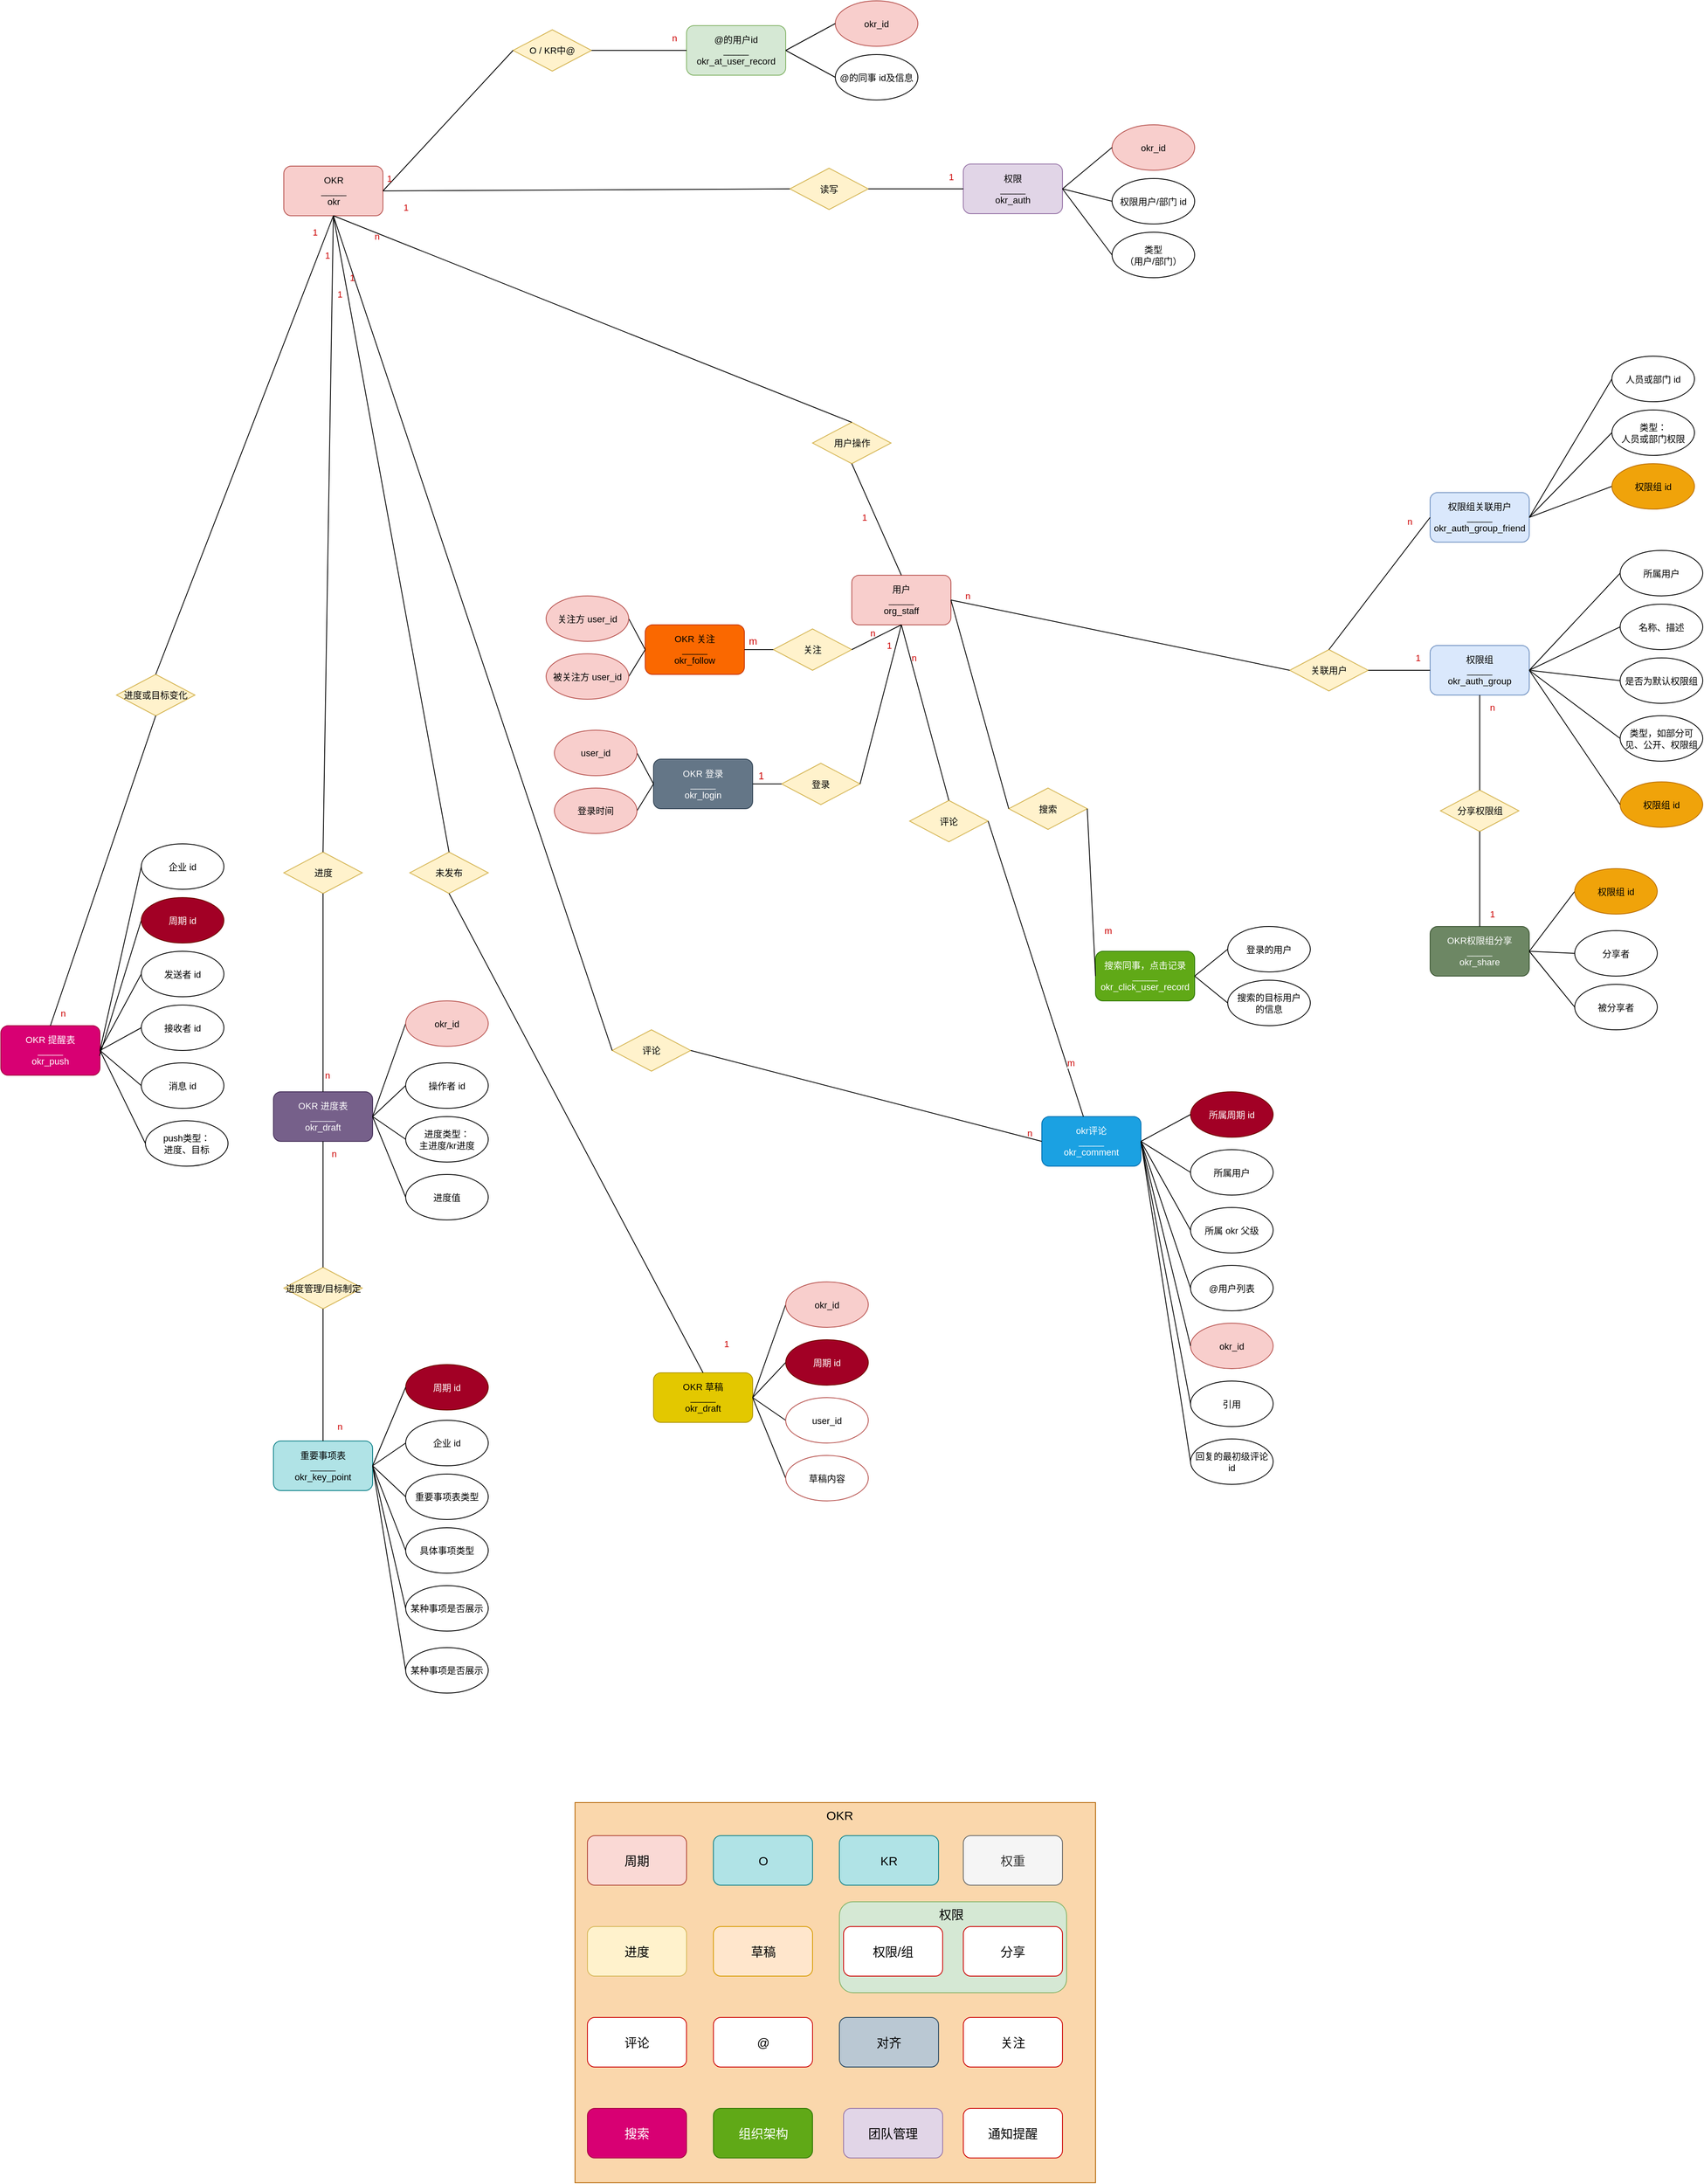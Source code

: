 <mxfile version="20.2.4" type="github">
  <diagram id="R2lEEEUBdFMjLlhIrx00" name="Page-1">
    <mxGraphModel dx="2033" dy="630" grid="1" gridSize="10" guides="1" tooltips="1" connect="1" arrows="1" fold="1" page="1" pageScale="1" pageWidth="850" pageHeight="1100" math="0" shadow="0" extFonts="Permanent Marker^https://fonts.googleapis.com/css?family=Permanent+Marker">
      <root>
        <mxCell id="0" />
        <mxCell id="1" parent="0" />
        <mxCell id="gmKaakxkwhOTD4_wNAfQ-19" value="OKR&lt;br&gt;_____&lt;br&gt;okr" style="rounded=1;whiteSpace=wrap;html=1;fontFamily=Helvetica;fontSize=11;fillColor=#f8cecc;strokeColor=#b85450;" parent="1" vertex="1">
          <mxGeometry x="-247.5" y="270" width="120" height="60" as="geometry" />
        </mxCell>
        <mxCell id="gmKaakxkwhOTD4_wNAfQ-49" value="@的用户id&lt;br&gt;_____&lt;br&gt;okr_at_user_record" style="rounded=1;whiteSpace=wrap;html=1;fontFamily=Helvetica;fontSize=11;fillColor=#d5e8d4;strokeColor=#82b366;" parent="1" vertex="1">
          <mxGeometry x="240" y="100" width="120" height="60" as="geometry" />
        </mxCell>
        <mxCell id="gmKaakxkwhOTD4_wNAfQ-50" value="O / KR中@" style="rhombus;whiteSpace=wrap;html=1;fontFamily=Helvetica;fontSize=11;fillColor=#fff2cc;strokeColor=#d6b656;" parent="1" vertex="1">
          <mxGeometry x="30" y="105" width="95" height="50" as="geometry" />
        </mxCell>
        <mxCell id="gmKaakxkwhOTD4_wNAfQ-51" value="okr_id" style="ellipse;whiteSpace=wrap;html=1;fontFamily=Helvetica;fontSize=11;fillColor=#f8cecc;strokeColor=#b85450;" parent="1" vertex="1">
          <mxGeometry x="420" y="70" width="100" height="55" as="geometry" />
        </mxCell>
        <mxCell id="gmKaakxkwhOTD4_wNAfQ-52" value="@的同事 id及信息" style="ellipse;whiteSpace=wrap;html=1;fontFamily=Helvetica;fontSize=11;fontColor=default;" parent="1" vertex="1">
          <mxGeometry x="420" y="135" width="100" height="55" as="geometry" />
        </mxCell>
        <mxCell id="gmKaakxkwhOTD4_wNAfQ-58" value="" style="endArrow=none;html=1;rounded=0;labelBackgroundColor=default;fontFamily=Helvetica;fontSize=11;fontColor=default;strokeColor=default;shape=connector;exitX=1;exitY=0.5;exitDx=0;exitDy=0;entryX=0;entryY=0.5;entryDx=0;entryDy=0;" parent="1" source="gmKaakxkwhOTD4_wNAfQ-49" target="gmKaakxkwhOTD4_wNAfQ-51" edge="1">
          <mxGeometry width="50" height="50" relative="1" as="geometry">
            <mxPoint x="350" y="40" as="sourcePoint" />
            <mxPoint x="400" y="-10" as="targetPoint" />
          </mxGeometry>
        </mxCell>
        <mxCell id="gmKaakxkwhOTD4_wNAfQ-59" value="" style="endArrow=none;html=1;rounded=0;labelBackgroundColor=default;fontFamily=Helvetica;fontSize=11;fontColor=default;strokeColor=default;shape=connector;exitX=1;exitY=0.5;exitDx=0;exitDy=0;entryX=0;entryY=0.5;entryDx=0;entryDy=0;" parent="1" source="gmKaakxkwhOTD4_wNAfQ-49" target="gmKaakxkwhOTD4_wNAfQ-52" edge="1">
          <mxGeometry width="50" height="50" relative="1" as="geometry">
            <mxPoint x="370" y="240" as="sourcePoint" />
            <mxPoint x="420" y="190" as="targetPoint" />
          </mxGeometry>
        </mxCell>
        <mxCell id="gmKaakxkwhOTD4_wNAfQ-60" value="" style="endArrow=none;html=1;rounded=0;labelBackgroundColor=default;fontFamily=Helvetica;fontSize=11;fontColor=default;strokeColor=default;shape=connector;exitX=1;exitY=0.5;exitDx=0;exitDy=0;entryX=0;entryY=0.5;entryDx=0;entryDy=0;" parent="1" source="gmKaakxkwhOTD4_wNAfQ-19" target="gmKaakxkwhOTD4_wNAfQ-50" edge="1">
          <mxGeometry width="50" height="50" relative="1" as="geometry">
            <mxPoint x="320" y="220" as="sourcePoint" />
            <mxPoint x="370" y="170" as="targetPoint" />
          </mxGeometry>
        </mxCell>
        <mxCell id="gmKaakxkwhOTD4_wNAfQ-61" value="" style="endArrow=none;html=1;rounded=0;labelBackgroundColor=default;fontFamily=Helvetica;fontSize=11;fontColor=default;strokeColor=default;shape=connector;exitX=1;exitY=0.5;exitDx=0;exitDy=0;entryX=0;entryY=0.5;entryDx=0;entryDy=0;" parent="1" source="gmKaakxkwhOTD4_wNAfQ-50" target="gmKaakxkwhOTD4_wNAfQ-49" edge="1">
          <mxGeometry width="50" height="50" relative="1" as="geometry">
            <mxPoint x="-80" y="50" as="sourcePoint" />
            <mxPoint x="-30" as="targetPoint" />
          </mxGeometry>
        </mxCell>
        <mxCell id="gmKaakxkwhOTD4_wNAfQ-62" value="&lt;font color=&quot;#cc0000&quot;&gt;1&lt;/font&gt;" style="text;html=1;align=center;verticalAlign=middle;resizable=0;points=[];autosize=1;strokeColor=none;fillColor=none;fontSize=11;fontFamily=Helvetica;fontColor=default;" parent="1" vertex="1">
          <mxGeometry x="-135" y="270" width="30" height="30" as="geometry" />
        </mxCell>
        <mxCell id="gmKaakxkwhOTD4_wNAfQ-63" value="&lt;font color=&quot;#cc0000&quot;&gt;n&lt;/font&gt;" style="text;html=1;align=center;verticalAlign=middle;resizable=0;points=[];autosize=1;strokeColor=none;fillColor=none;fontSize=11;fontFamily=Helvetica;fontColor=default;" parent="1" vertex="1">
          <mxGeometry x="210" y="100" width="30" height="30" as="geometry" />
        </mxCell>
        <mxCell id="gmKaakxkwhOTD4_wNAfQ-65" value="权限&lt;br&gt;_____&lt;br&gt;&lt;span style=&quot;font-size: 11px;&quot;&gt;okr_auth&lt;/span&gt;" style="rounded=1;whiteSpace=wrap;html=1;fontFamily=Helvetica;fontSize=11;fillColor=#e1d5e7;strokeColor=#9673a6;" parent="1" vertex="1">
          <mxGeometry x="575" y="267.5" width="120" height="60" as="geometry" />
        </mxCell>
        <mxCell id="gmKaakxkwhOTD4_wNAfQ-66" value="okr_id" style="ellipse;whiteSpace=wrap;html=1;fontFamily=Helvetica;fontSize=11;fillColor=#f8cecc;strokeColor=#b85450;" parent="1" vertex="1">
          <mxGeometry x="755" y="220" width="100" height="55" as="geometry" />
        </mxCell>
        <mxCell id="gmKaakxkwhOTD4_wNAfQ-67" value="&lt;span style=&quot;font-size: 11px;&quot;&gt;权限用户/部门 id&lt;/span&gt;" style="ellipse;whiteSpace=wrap;html=1;fontFamily=Helvetica;fontSize=11;fontColor=default;" parent="1" vertex="1">
          <mxGeometry x="755" y="285" width="100" height="55" as="geometry" />
        </mxCell>
        <mxCell id="gmKaakxkwhOTD4_wNAfQ-68" value="" style="endArrow=none;html=1;rounded=0;labelBackgroundColor=default;fontFamily=Helvetica;fontSize=11;fontColor=default;strokeColor=default;shape=connector;entryX=0;entryY=0.5;entryDx=0;entryDy=0;exitX=1;exitY=0.5;exitDx=0;exitDy=0;" parent="1" source="gmKaakxkwhOTD4_wNAfQ-65" target="gmKaakxkwhOTD4_wNAfQ-66" edge="1">
          <mxGeometry width="50" height="50" relative="1" as="geometry">
            <mxPoint x="635" y="297.5" as="sourcePoint" />
            <mxPoint x="735" y="157.5" as="targetPoint" />
          </mxGeometry>
        </mxCell>
        <mxCell id="gmKaakxkwhOTD4_wNAfQ-69" value="" style="endArrow=none;html=1;rounded=0;labelBackgroundColor=default;fontFamily=Helvetica;fontSize=11;fontColor=default;strokeColor=default;shape=connector;entryX=0;entryY=0.5;entryDx=0;entryDy=0;exitX=1;exitY=0.5;exitDx=0;exitDy=0;" parent="1" source="gmKaakxkwhOTD4_wNAfQ-65" target="gmKaakxkwhOTD4_wNAfQ-70" edge="1">
          <mxGeometry width="50" height="50" relative="1" as="geometry">
            <mxPoint x="695" y="297.5" as="sourcePoint" />
            <mxPoint x="755" y="357.5" as="targetPoint" />
          </mxGeometry>
        </mxCell>
        <mxCell id="gmKaakxkwhOTD4_wNAfQ-70" value="类型&lt;br&gt;（用户/部门）" style="ellipse;whiteSpace=wrap;html=1;fontFamily=Helvetica;fontSize=11;fontColor=default;" parent="1" vertex="1">
          <mxGeometry x="755" y="350" width="100" height="55" as="geometry" />
        </mxCell>
        <mxCell id="gmKaakxkwhOTD4_wNAfQ-71" value="" style="endArrow=none;html=1;rounded=0;labelBackgroundColor=default;fontFamily=Helvetica;fontSize=11;fontColor=default;strokeColor=default;shape=connector;entryX=0;entryY=0.5;entryDx=0;entryDy=0;exitX=1;exitY=0.5;exitDx=0;exitDy=0;" parent="1" source="gmKaakxkwhOTD4_wNAfQ-65" target="gmKaakxkwhOTD4_wNAfQ-67" edge="1">
          <mxGeometry width="50" height="50" relative="1" as="geometry">
            <mxPoint x="705" y="307.5" as="sourcePoint" />
            <mxPoint x="763.5" y="402.58" as="targetPoint" />
          </mxGeometry>
        </mxCell>
        <mxCell id="gmKaakxkwhOTD4_wNAfQ-72" value="读写" style="rhombus;whiteSpace=wrap;html=1;fontFamily=Helvetica;fontSize=11;fillColor=#fff2cc;strokeColor=#d6b656;rotation=0;" parent="1" vertex="1">
          <mxGeometry x="365" y="272.5" width="95" height="50" as="geometry" />
        </mxCell>
        <mxCell id="gmKaakxkwhOTD4_wNAfQ-73" value="" style="endArrow=none;html=1;rounded=0;labelBackgroundColor=default;fontFamily=Helvetica;fontSize=11;fontColor=default;strokeColor=default;shape=connector;entryX=0;entryY=0.5;entryDx=0;entryDy=0;exitX=1;exitY=0.5;exitDx=0;exitDy=0;" parent="1" source="gmKaakxkwhOTD4_wNAfQ-19" target="gmKaakxkwhOTD4_wNAfQ-72" edge="1">
          <mxGeometry width="50" height="50" relative="1" as="geometry">
            <mxPoint x="300" y="380" as="sourcePoint" />
            <mxPoint x="360" y="250" as="targetPoint" />
          </mxGeometry>
        </mxCell>
        <mxCell id="gmKaakxkwhOTD4_wNAfQ-74" value="" style="endArrow=none;html=1;rounded=0;labelBackgroundColor=default;fontFamily=Helvetica;fontSize=11;fontColor=default;strokeColor=default;shape=connector;exitX=1;exitY=0.5;exitDx=0;exitDy=0;entryX=0;entryY=0.5;entryDx=0;entryDy=0;" parent="1" source="gmKaakxkwhOTD4_wNAfQ-72" target="gmKaakxkwhOTD4_wNAfQ-65" edge="1">
          <mxGeometry width="50" height="50" relative="1" as="geometry">
            <mxPoint x="245" y="137.5" as="sourcePoint" />
            <mxPoint x="565" y="217.5" as="targetPoint" />
          </mxGeometry>
        </mxCell>
        <mxCell id="gmKaakxkwhOTD4_wNAfQ-75" value="&lt;font color=&quot;#cc0000&quot;&gt;1&lt;/font&gt;" style="text;html=1;align=center;verticalAlign=middle;resizable=0;points=[];autosize=1;strokeColor=none;fillColor=none;fontSize=11;fontFamily=Helvetica;fontColor=default;" parent="1" vertex="1">
          <mxGeometry x="-115" y="305" width="30" height="30" as="geometry" />
        </mxCell>
        <mxCell id="gmKaakxkwhOTD4_wNAfQ-76" value="&lt;font color=&quot;#cc0000&quot;&gt;1&lt;/font&gt;" style="text;html=1;align=center;verticalAlign=middle;resizable=0;points=[];autosize=1;strokeColor=none;fillColor=none;fontSize=11;fontFamily=Helvetica;fontColor=default;" parent="1" vertex="1">
          <mxGeometry x="545" y="267.5" width="30" height="30" as="geometry" />
        </mxCell>
        <mxCell id="gmKaakxkwhOTD4_wNAfQ-77" value="权限组关联用户&lt;br&gt;_____&lt;br&gt;&lt;span style=&quot;font-size: 11px;&quot;&gt;okr_auth_group_friend&lt;/span&gt;" style="rounded=1;whiteSpace=wrap;html=1;fontFamily=Helvetica;fontSize=11;fillColor=#dae8fc;strokeColor=#6c8ebf;" parent="1" vertex="1">
          <mxGeometry x="1140" y="665" width="120" height="60" as="geometry" />
        </mxCell>
        <mxCell id="gmKaakxkwhOTD4_wNAfQ-78" value="人员或部门 id" style="ellipse;whiteSpace=wrap;html=1;fontFamily=Helvetica;fontSize=11;" parent="1" vertex="1">
          <mxGeometry x="1360" y="500" width="100" height="55" as="geometry" />
        </mxCell>
        <mxCell id="gmKaakxkwhOTD4_wNAfQ-79" value="&lt;span style=&quot;font-size: 11px;&quot;&gt;类型：&lt;br&gt;人员或部门权限&lt;/span&gt;" style="ellipse;whiteSpace=wrap;html=1;fontFamily=Helvetica;fontSize=11;fontColor=default;" parent="1" vertex="1">
          <mxGeometry x="1360" y="565" width="100" height="55" as="geometry" />
        </mxCell>
        <mxCell id="gmKaakxkwhOTD4_wNAfQ-80" value="" style="endArrow=none;html=1;rounded=0;labelBackgroundColor=default;fontFamily=Helvetica;fontSize=11;fontColor=default;strokeColor=default;shape=connector;entryX=0;entryY=0.5;entryDx=0;entryDy=0;exitX=1;exitY=0.5;exitDx=0;exitDy=0;" parent="1" source="gmKaakxkwhOTD4_wNAfQ-77" target="gmKaakxkwhOTD4_wNAfQ-78" edge="1">
          <mxGeometry width="50" height="50" relative="1" as="geometry">
            <mxPoint x="1240" y="617.5" as="sourcePoint" />
            <mxPoint x="1340" y="477.5" as="targetPoint" />
          </mxGeometry>
        </mxCell>
        <mxCell id="gmKaakxkwhOTD4_wNAfQ-81" value="" style="endArrow=none;html=1;rounded=0;labelBackgroundColor=default;fontFamily=Helvetica;fontSize=11;fontColor=default;strokeColor=default;shape=connector;entryX=0;entryY=0.5;entryDx=0;entryDy=0;exitX=1;exitY=0.5;exitDx=0;exitDy=0;" parent="1" source="gmKaakxkwhOTD4_wNAfQ-77" target="gmKaakxkwhOTD4_wNAfQ-82" edge="1">
          <mxGeometry width="50" height="50" relative="1" as="geometry">
            <mxPoint x="1300" y="617.5" as="sourcePoint" />
            <mxPoint x="1360" y="677.5" as="targetPoint" />
          </mxGeometry>
        </mxCell>
        <mxCell id="gmKaakxkwhOTD4_wNAfQ-82" value="权限组 id" style="ellipse;whiteSpace=wrap;html=1;fontFamily=Helvetica;fontSize=11;fontColor=#000000;fillColor=#f0a30a;strokeColor=#BD7000;" parent="1" vertex="1">
          <mxGeometry x="1360" y="630" width="100" height="55" as="geometry" />
        </mxCell>
        <mxCell id="gmKaakxkwhOTD4_wNAfQ-83" value="" style="endArrow=none;html=1;rounded=0;labelBackgroundColor=default;fontFamily=Helvetica;fontSize=11;fontColor=default;strokeColor=default;shape=connector;entryX=0;entryY=0.5;entryDx=0;entryDy=0;exitX=1;exitY=0.5;exitDx=0;exitDy=0;" parent="1" source="gmKaakxkwhOTD4_wNAfQ-77" target="gmKaakxkwhOTD4_wNAfQ-79" edge="1">
          <mxGeometry width="50" height="50" relative="1" as="geometry">
            <mxPoint x="1310" y="627.5" as="sourcePoint" />
            <mxPoint x="1368.5" y="722.58" as="targetPoint" />
          </mxGeometry>
        </mxCell>
        <mxCell id="gmKaakxkwhOTD4_wNAfQ-94" value="权限组&lt;br&gt;_____&lt;br&gt;&lt;span style=&quot;font-size: 11px;&quot;&gt;okr_auth_group&lt;/span&gt;" style="rounded=1;whiteSpace=wrap;html=1;fontFamily=Helvetica;fontSize=11;fillColor=#dae8fc;strokeColor=#6c8ebf;" parent="1" vertex="1">
          <mxGeometry x="1140" y="850" width="120" height="60" as="geometry" />
        </mxCell>
        <mxCell id="gmKaakxkwhOTD4_wNAfQ-95" value="所属用户" style="ellipse;whiteSpace=wrap;html=1;fontFamily=Helvetica;fontSize=11;" parent="1" vertex="1">
          <mxGeometry x="1370" y="735" width="100" height="55" as="geometry" />
        </mxCell>
        <mxCell id="gmKaakxkwhOTD4_wNAfQ-96" value="&lt;span style=&quot;font-size: 11px;&quot;&gt;名称、描述&lt;/span&gt;" style="ellipse;whiteSpace=wrap;html=1;fontFamily=Helvetica;fontSize=11;fontColor=default;" parent="1" vertex="1">
          <mxGeometry x="1370" y="800" width="100" height="55" as="geometry" />
        </mxCell>
        <mxCell id="gmKaakxkwhOTD4_wNAfQ-97" value="" style="endArrow=none;html=1;rounded=0;labelBackgroundColor=default;fontFamily=Helvetica;fontSize=11;fontColor=default;strokeColor=default;shape=connector;entryX=0;entryY=0.5;entryDx=0;entryDy=0;exitX=1;exitY=0.5;exitDx=0;exitDy=0;" parent="1" source="gmKaakxkwhOTD4_wNAfQ-94" target="gmKaakxkwhOTD4_wNAfQ-95" edge="1">
          <mxGeometry width="50" height="50" relative="1" as="geometry">
            <mxPoint x="1090" y="727.5" as="sourcePoint" />
            <mxPoint x="1190" y="587.5" as="targetPoint" />
          </mxGeometry>
        </mxCell>
        <mxCell id="gmKaakxkwhOTD4_wNAfQ-98" value="" style="endArrow=none;html=1;rounded=0;labelBackgroundColor=default;fontFamily=Helvetica;fontSize=11;fontColor=default;strokeColor=default;shape=connector;entryX=0;entryY=0.5;entryDx=0;entryDy=0;exitX=1;exitY=0.5;exitDx=0;exitDy=0;" parent="1" source="gmKaakxkwhOTD4_wNAfQ-94" target="gmKaakxkwhOTD4_wNAfQ-99" edge="1">
          <mxGeometry width="50" height="50" relative="1" as="geometry">
            <mxPoint x="1150" y="727.5" as="sourcePoint" />
            <mxPoint x="1210" y="787.5" as="targetPoint" />
          </mxGeometry>
        </mxCell>
        <mxCell id="gmKaakxkwhOTD4_wNAfQ-99" value="是否为默认权限组" style="ellipse;whiteSpace=wrap;html=1;fontFamily=Helvetica;fontSize=11;fontColor=default;" parent="1" vertex="1">
          <mxGeometry x="1370" y="865" width="100" height="55" as="geometry" />
        </mxCell>
        <mxCell id="gmKaakxkwhOTD4_wNAfQ-100" value="" style="endArrow=none;html=1;rounded=0;labelBackgroundColor=default;fontFamily=Helvetica;fontSize=11;fontColor=default;strokeColor=default;shape=connector;entryX=0;entryY=0.5;entryDx=0;entryDy=0;exitX=1;exitY=0.5;exitDx=0;exitDy=0;" parent="1" source="gmKaakxkwhOTD4_wNAfQ-94" target="gmKaakxkwhOTD4_wNAfQ-96" edge="1">
          <mxGeometry width="50" height="50" relative="1" as="geometry">
            <mxPoint x="1160" y="737.5" as="sourcePoint" />
            <mxPoint x="1218.5" y="832.58" as="targetPoint" />
          </mxGeometry>
        </mxCell>
        <mxCell id="gmKaakxkwhOTD4_wNAfQ-101" value="" style="endArrow=none;html=1;rounded=0;labelBackgroundColor=default;fontFamily=Helvetica;fontSize=11;fontColor=default;strokeColor=default;shape=connector;entryX=0;entryY=0.5;entryDx=0;entryDy=0;exitX=1;exitY=0.5;exitDx=0;exitDy=0;" parent="1" source="gmKaakxkwhOTD4_wNAfQ-94" target="gmKaakxkwhOTD4_wNAfQ-102" edge="1">
          <mxGeometry width="50" height="50" relative="1" as="geometry">
            <mxPoint x="1160" y="810" as="sourcePoint" />
            <mxPoint x="1220" y="870" as="targetPoint" />
          </mxGeometry>
        </mxCell>
        <mxCell id="gmKaakxkwhOTD4_wNAfQ-102" value="类型，如部分可见、公开、权限组" style="ellipse;whiteSpace=wrap;html=1;fontFamily=Helvetica;fontSize=11;fontColor=default;" parent="1" vertex="1">
          <mxGeometry x="1370" y="935" width="100" height="55" as="geometry" />
        </mxCell>
        <mxCell id="gmKaakxkwhOTD4_wNAfQ-103" value="权限组 id" style="ellipse;whiteSpace=wrap;html=1;fontFamily=Helvetica;fontSize=11;fillColor=#f0a30a;strokeColor=#BD7000;fontColor=#000000;" parent="1" vertex="1">
          <mxGeometry x="1370" y="1015" width="100" height="55" as="geometry" />
        </mxCell>
        <mxCell id="gmKaakxkwhOTD4_wNAfQ-104" value="" style="endArrow=none;html=1;rounded=0;labelBackgroundColor=default;fontFamily=Helvetica;fontSize=11;fontColor=default;strokeColor=default;shape=connector;entryX=0;entryY=0.5;entryDx=0;entryDy=0;exitX=1;exitY=0.5;exitDx=0;exitDy=0;" parent="1" source="gmKaakxkwhOTD4_wNAfQ-94" target="gmKaakxkwhOTD4_wNAfQ-103" edge="1">
          <mxGeometry width="50" height="50" relative="1" as="geometry">
            <mxPoint x="1160" y="737.5" as="sourcePoint" />
            <mxPoint x="1220.0" y="887.5" as="targetPoint" />
          </mxGeometry>
        </mxCell>
        <mxCell id="gmKaakxkwhOTD4_wNAfQ-105" value="关联用户" style="rhombus;whiteSpace=wrap;html=1;fontFamily=Helvetica;fontSize=11;fillColor=#fff2cc;strokeColor=#d6b656;rotation=0;" parent="1" vertex="1">
          <mxGeometry x="970" y="855" width="95" height="50" as="geometry" />
        </mxCell>
        <mxCell id="gmKaakxkwhOTD4_wNAfQ-106" value="" style="endArrow=none;html=1;rounded=0;labelBackgroundColor=default;fontFamily=Helvetica;fontSize=11;fontColor=default;strokeColor=default;shape=connector;exitX=1;exitY=0.5;exitDx=0;exitDy=0;entryX=0;entryY=0.5;entryDx=0;entryDy=0;" parent="1" source="gmKaakxkwhOTD4_wNAfQ-105" target="gmKaakxkwhOTD4_wNAfQ-94" edge="1">
          <mxGeometry width="50" height="50" relative="1" as="geometry">
            <mxPoint x="545" y="442.5" as="sourcePoint" />
            <mxPoint x="660" y="480" as="targetPoint" />
          </mxGeometry>
        </mxCell>
        <mxCell id="gmKaakxkwhOTD4_wNAfQ-108" value="" style="endArrow=none;html=1;rounded=0;labelBackgroundColor=default;fontFamily=Helvetica;fontSize=11;fontColor=default;strokeColor=default;shape=connector;exitX=0;exitY=0.5;exitDx=0;exitDy=0;entryX=0.5;entryY=0;entryDx=0;entryDy=0;" parent="1" source="gmKaakxkwhOTD4_wNAfQ-77" target="gmKaakxkwhOTD4_wNAfQ-105" edge="1">
          <mxGeometry width="50" height="50" relative="1" as="geometry">
            <mxPoint x="660.0" y="840" as="sourcePoint" />
            <mxPoint x="1020" y="850" as="targetPoint" />
            <Array as="points" />
          </mxGeometry>
        </mxCell>
        <mxCell id="gmKaakxkwhOTD4_wNAfQ-109" value="n" style="text;html=1;align=center;verticalAlign=middle;resizable=0;points=[];autosize=1;strokeColor=none;fillColor=none;fontSize=11;fontFamily=Helvetica;fontColor=#CC0000;" parent="1" vertex="1">
          <mxGeometry x="1100" y="685" width="30" height="30" as="geometry" />
        </mxCell>
        <mxCell id="gmKaakxkwhOTD4_wNAfQ-110" value="1" style="text;html=1;align=center;verticalAlign=middle;resizable=0;points=[];autosize=1;strokeColor=none;fillColor=none;fontSize=11;fontFamily=Helvetica;fontColor=#CC0000;" parent="1" vertex="1">
          <mxGeometry x="1110" y="850" width="30" height="30" as="geometry" />
        </mxCell>
        <mxCell id="gmKaakxkwhOTD4_wNAfQ-113" value="搜索同事，点击记录&lt;br&gt;_____&lt;br&gt;&lt;span style=&quot;font-size: 11px;&quot;&gt;okr_click_user_record&lt;/span&gt;" style="rounded=1;whiteSpace=wrap;html=1;fontFamily=Helvetica;fontSize=11;fillColor=#60a917;strokeColor=#2D7600;fontColor=#ffffff;" parent="1" vertex="1">
          <mxGeometry x="735" y="1220" width="120" height="60" as="geometry" />
        </mxCell>
        <mxCell id="gmKaakxkwhOTD4_wNAfQ-114" value="登录的用户" style="ellipse;whiteSpace=wrap;html=1;fontFamily=Helvetica;fontSize=11;" parent="1" vertex="1">
          <mxGeometry x="895" y="1190" width="100" height="55" as="geometry" />
        </mxCell>
        <mxCell id="gmKaakxkwhOTD4_wNAfQ-115" value="&lt;span style=&quot;font-size: 11px;&quot;&gt;搜索的目标用户&lt;br&gt;的信息&lt;/span&gt;" style="ellipse;whiteSpace=wrap;html=1;fontFamily=Helvetica;fontSize=11;fontColor=default;" parent="1" vertex="1">
          <mxGeometry x="895" y="1255" width="100" height="55" as="geometry" />
        </mxCell>
        <mxCell id="gmKaakxkwhOTD4_wNAfQ-116" value="" style="endArrow=none;html=1;rounded=0;labelBackgroundColor=default;fontFamily=Helvetica;fontSize=11;fontColor=default;strokeColor=default;shape=connector;entryX=0;entryY=0.5;entryDx=0;entryDy=0;exitX=1;exitY=0.5;exitDx=0;exitDy=0;" parent="1" source="gmKaakxkwhOTD4_wNAfQ-113" target="gmKaakxkwhOTD4_wNAfQ-114" edge="1">
          <mxGeometry width="50" height="50" relative="1" as="geometry">
            <mxPoint x="775" y="1402.5" as="sourcePoint" />
            <mxPoint x="875" y="1262.5" as="targetPoint" />
          </mxGeometry>
        </mxCell>
        <mxCell id="gmKaakxkwhOTD4_wNAfQ-119" value="" style="endArrow=none;html=1;rounded=0;labelBackgroundColor=default;fontFamily=Helvetica;fontSize=11;fontColor=default;strokeColor=default;shape=connector;entryX=0;entryY=0.5;entryDx=0;entryDy=0;exitX=1;exitY=0.5;exitDx=0;exitDy=0;" parent="1" source="gmKaakxkwhOTD4_wNAfQ-113" target="gmKaakxkwhOTD4_wNAfQ-115" edge="1">
          <mxGeometry width="50" height="50" relative="1" as="geometry">
            <mxPoint x="845" y="1412.5" as="sourcePoint" />
            <mxPoint x="903.5" y="1507.58" as="targetPoint" />
          </mxGeometry>
        </mxCell>
        <mxCell id="gmKaakxkwhOTD4_wNAfQ-120" value="用户&lt;br&gt;_____&lt;br&gt;org_staff" style="rounded=1;whiteSpace=wrap;html=1;fontFamily=Helvetica;fontSize=11;fillColor=#f8cecc;strokeColor=#b85450;" parent="1" vertex="1">
          <mxGeometry x="440" y="765" width="120" height="60" as="geometry" />
        </mxCell>
        <mxCell id="gmKaakxkwhOTD4_wNAfQ-121" value="搜索" style="rhombus;whiteSpace=wrap;html=1;fontFamily=Helvetica;fontSize=11;fillColor=#fff2cc;strokeColor=#d6b656;rotation=0;" parent="1" vertex="1">
          <mxGeometry x="630" y="1022.5" width="95" height="50" as="geometry" />
        </mxCell>
        <mxCell id="gmKaakxkwhOTD4_wNAfQ-122" value="" style="endArrow=none;html=1;rounded=0;labelBackgroundColor=default;fontFamily=Helvetica;fontSize=11;fontColor=default;strokeColor=default;shape=connector;entryX=0;entryY=0.5;entryDx=0;entryDy=0;exitX=1;exitY=0.5;exitDx=0;exitDy=0;" parent="1" source="gmKaakxkwhOTD4_wNAfQ-120" target="gmKaakxkwhOTD4_wNAfQ-121" edge="1">
          <mxGeometry width="50" height="50" relative="1" as="geometry">
            <mxPoint x="320" y="722.5" as="sourcePoint" />
            <mxPoint x="580" y="837.5" as="targetPoint" />
            <Array as="points" />
          </mxGeometry>
        </mxCell>
        <mxCell id="gmKaakxkwhOTD4_wNAfQ-123" value="" style="endArrow=none;html=1;rounded=0;labelBackgroundColor=default;fontFamily=Helvetica;fontSize=11;fontColor=default;strokeColor=default;shape=connector;entryX=0;entryY=0.5;entryDx=0;entryDy=0;exitX=1;exitY=0.5;exitDx=0;exitDy=0;" parent="1" source="gmKaakxkwhOTD4_wNAfQ-121" target="gmKaakxkwhOTD4_wNAfQ-113" edge="1">
          <mxGeometry width="50" height="50" relative="1" as="geometry">
            <mxPoint x="330" y="887.5" as="sourcePoint" />
            <mxPoint x="520" y="1047.5" as="targetPoint" />
            <Array as="points" />
          </mxGeometry>
        </mxCell>
        <mxCell id="gmKaakxkwhOTD4_wNAfQ-124" value="1" style="text;html=1;align=center;verticalAlign=middle;resizable=0;points=[];autosize=1;strokeColor=none;fillColor=none;fontSize=11;fontFamily=Helvetica;fontColor=#CC0000;" parent="1" vertex="1">
          <mxGeometry x="440" y="680" width="30" height="30" as="geometry" />
        </mxCell>
        <mxCell id="gmKaakxkwhOTD4_wNAfQ-125" value="m" style="text;html=1;align=center;verticalAlign=middle;resizable=0;points=[];autosize=1;strokeColor=none;fillColor=none;fontSize=11;fontFamily=Helvetica;fontColor=#CC0000;" parent="1" vertex="1">
          <mxGeometry x="735" y="1180" width="30" height="30" as="geometry" />
        </mxCell>
        <mxCell id="gmKaakxkwhOTD4_wNAfQ-126" value="用户操作" style="rhombus;whiteSpace=wrap;html=1;fontFamily=Helvetica;fontSize=11;fillColor=#fff2cc;strokeColor=#d6b656;rotation=0;" parent="1" vertex="1">
          <mxGeometry x="392.5" y="580" width="95" height="50" as="geometry" />
        </mxCell>
        <mxCell id="gmKaakxkwhOTD4_wNAfQ-127" value="" style="endArrow=none;html=1;rounded=0;labelBackgroundColor=default;fontFamily=Helvetica;fontSize=11;fontColor=default;strokeColor=default;shape=connector;entryX=0.5;entryY=0;entryDx=0;entryDy=0;exitX=0.5;exitY=1;exitDx=0;exitDy=0;" parent="1" source="gmKaakxkwhOTD4_wNAfQ-19" target="gmKaakxkwhOTD4_wNAfQ-126" edge="1">
          <mxGeometry width="50" height="50" relative="1" as="geometry">
            <mxPoint x="340" y="330" as="sourcePoint" />
            <mxPoint x="450" y="442.5" as="targetPoint" />
          </mxGeometry>
        </mxCell>
        <mxCell id="gmKaakxkwhOTD4_wNAfQ-128" value="" style="endArrow=none;html=1;rounded=0;labelBackgroundColor=default;fontFamily=Helvetica;fontSize=11;fontColor=default;strokeColor=default;shape=connector;entryX=0.5;entryY=0;entryDx=0;entryDy=0;exitX=0.5;exitY=1;exitDx=0;exitDy=0;" parent="1" source="gmKaakxkwhOTD4_wNAfQ-126" target="gmKaakxkwhOTD4_wNAfQ-120" edge="1">
          <mxGeometry width="50" height="50" relative="1" as="geometry">
            <mxPoint x="259" y="550" as="sourcePoint" />
            <mxPoint x="259.23" y="690" as="targetPoint" />
          </mxGeometry>
        </mxCell>
        <mxCell id="gmKaakxkwhOTD4_wNAfQ-130" value="n" style="text;html=1;align=center;verticalAlign=middle;resizable=0;points=[];autosize=1;strokeColor=none;fillColor=none;fontSize=11;fontFamily=Helvetica;fontColor=#CC0000;" parent="1" vertex="1">
          <mxGeometry x="-150" y="340" width="30" height="30" as="geometry" />
        </mxCell>
        <mxCell id="gmKaakxkwhOTD4_wNAfQ-133" value="okr评论&lt;br&gt;_____&lt;br&gt;&lt;span style=&quot;font-size: 11px;&quot;&gt;okr_comment&lt;/span&gt;" style="rounded=1;whiteSpace=wrap;html=1;fontFamily=Helvetica;fontSize=11;fillColor=#1ba1e2;strokeColor=#006EAF;fontColor=#ffffff;" parent="1" vertex="1">
          <mxGeometry x="670" y="1420" width="120" height="60" as="geometry" />
        </mxCell>
        <mxCell id="gmKaakxkwhOTD4_wNAfQ-134" value="所属周期 id" style="ellipse;whiteSpace=wrap;html=1;fontFamily=Helvetica;fontSize=11;fillColor=#a20025;fontColor=#ffffff;strokeColor=#6F0000;" parent="1" vertex="1">
          <mxGeometry x="850" y="1390" width="100" height="55" as="geometry" />
        </mxCell>
        <mxCell id="gmKaakxkwhOTD4_wNAfQ-135" value="所属用户" style="ellipse;whiteSpace=wrap;html=1;fontFamily=Helvetica;fontSize=11;fontColor=default;" parent="1" vertex="1">
          <mxGeometry x="850" y="1460" width="100" height="55" as="geometry" />
        </mxCell>
        <mxCell id="gmKaakxkwhOTD4_wNAfQ-136" value="" style="endArrow=none;html=1;rounded=0;labelBackgroundColor=default;fontFamily=Helvetica;fontSize=11;fontColor=default;strokeColor=default;shape=connector;entryX=0;entryY=0.5;entryDx=0;entryDy=0;exitX=1;exitY=0.5;exitDx=0;exitDy=0;" parent="1" source="gmKaakxkwhOTD4_wNAfQ-133" target="gmKaakxkwhOTD4_wNAfQ-134" edge="1">
          <mxGeometry width="50" height="50" relative="1" as="geometry">
            <mxPoint x="730" y="1602.5" as="sourcePoint" />
            <mxPoint x="830" y="1462.5" as="targetPoint" />
          </mxGeometry>
        </mxCell>
        <mxCell id="gmKaakxkwhOTD4_wNAfQ-137" value="" style="endArrow=none;html=1;rounded=0;labelBackgroundColor=default;fontFamily=Helvetica;fontSize=11;fontColor=default;strokeColor=default;shape=connector;entryX=0;entryY=0.5;entryDx=0;entryDy=0;exitX=1;exitY=0.5;exitDx=0;exitDy=0;" parent="1" source="gmKaakxkwhOTD4_wNAfQ-133" target="gmKaakxkwhOTD4_wNAfQ-135" edge="1">
          <mxGeometry width="50" height="50" relative="1" as="geometry">
            <mxPoint x="800" y="1612.5" as="sourcePoint" />
            <mxPoint x="858.5" y="1707.58" as="targetPoint" />
          </mxGeometry>
        </mxCell>
        <mxCell id="gmKaakxkwhOTD4_wNAfQ-138" value="所属 okr 父级" style="ellipse;whiteSpace=wrap;html=1;fontFamily=Helvetica;fontSize=11;fontColor=default;" parent="1" vertex="1">
          <mxGeometry x="850" y="1530" width="100" height="55" as="geometry" />
        </mxCell>
        <mxCell id="gmKaakxkwhOTD4_wNAfQ-139" value="" style="endArrow=none;html=1;rounded=0;labelBackgroundColor=default;fontFamily=Helvetica;fontSize=11;fontColor=default;strokeColor=default;shape=connector;entryX=0;entryY=0.5;entryDx=0;entryDy=0;exitX=1;exitY=0.5;exitDx=0;exitDy=0;" parent="1" source="gmKaakxkwhOTD4_wNAfQ-133" target="gmKaakxkwhOTD4_wNAfQ-138" edge="1">
          <mxGeometry width="50" height="50" relative="1" as="geometry">
            <mxPoint x="790" y="1520" as="sourcePoint" />
            <mxPoint x="858.5" y="1777.58" as="targetPoint" />
          </mxGeometry>
        </mxCell>
        <mxCell id="gmKaakxkwhOTD4_wNAfQ-140" value="@用户列表" style="ellipse;whiteSpace=wrap;html=1;fontFamily=Helvetica;fontSize=11;" parent="1" vertex="1">
          <mxGeometry x="850" y="1600" width="100" height="55" as="geometry" />
        </mxCell>
        <mxCell id="gmKaakxkwhOTD4_wNAfQ-141" value="" style="endArrow=none;html=1;rounded=0;labelBackgroundColor=default;fontFamily=Helvetica;fontSize=11;fontColor=default;strokeColor=default;shape=connector;entryX=0;entryY=0.5;entryDx=0;entryDy=0;exitX=1;exitY=0.5;exitDx=0;exitDy=0;" parent="1" source="gmKaakxkwhOTD4_wNAfQ-133" target="gmKaakxkwhOTD4_wNAfQ-140" edge="1">
          <mxGeometry width="50" height="50" relative="1" as="geometry">
            <mxPoint x="790" y="1660" as="sourcePoint" />
            <mxPoint x="830" y="1672.5" as="targetPoint" />
          </mxGeometry>
        </mxCell>
        <mxCell id="gmKaakxkwhOTD4_wNAfQ-142" value="okr_id" style="ellipse;whiteSpace=wrap;html=1;fontFamily=Helvetica;fontSize=11;fillColor=#f8cecc;strokeColor=#b85450;" parent="1" vertex="1">
          <mxGeometry x="850" y="1670" width="100" height="55" as="geometry" />
        </mxCell>
        <mxCell id="gmKaakxkwhOTD4_wNAfQ-143" value="" style="endArrow=none;html=1;rounded=0;labelBackgroundColor=default;fontFamily=Helvetica;fontSize=11;fontColor=default;strokeColor=default;shape=connector;entryX=0;entryY=0.5;entryDx=0;entryDy=0;exitX=1;exitY=0.5;exitDx=0;exitDy=0;" parent="1" source="gmKaakxkwhOTD4_wNAfQ-133" target="gmKaakxkwhOTD4_wNAfQ-142" edge="1">
          <mxGeometry width="50" height="50" relative="1" as="geometry">
            <mxPoint x="790" y="1730" as="sourcePoint" />
            <mxPoint x="830" y="1742.5" as="targetPoint" />
          </mxGeometry>
        </mxCell>
        <mxCell id="gmKaakxkwhOTD4_wNAfQ-144" value="引用" style="ellipse;whiteSpace=wrap;html=1;fontFamily=Helvetica;fontSize=11;" parent="1" vertex="1">
          <mxGeometry x="850" y="1740" width="100" height="55" as="geometry" />
        </mxCell>
        <mxCell id="gmKaakxkwhOTD4_wNAfQ-145" value="" style="endArrow=none;html=1;rounded=0;labelBackgroundColor=default;fontFamily=Helvetica;fontSize=11;fontColor=default;strokeColor=default;shape=connector;entryX=0;entryY=0.5;entryDx=0;entryDy=0;exitX=1;exitY=0.5;exitDx=0;exitDy=0;" parent="1" source="gmKaakxkwhOTD4_wNAfQ-133" target="gmKaakxkwhOTD4_wNAfQ-144" edge="1">
          <mxGeometry width="50" height="50" relative="1" as="geometry">
            <mxPoint x="800" y="1550" as="sourcePoint" />
            <mxPoint x="820" y="1812.5" as="targetPoint" />
          </mxGeometry>
        </mxCell>
        <mxCell id="gmKaakxkwhOTD4_wNAfQ-146" value="回复的最初级评论 id" style="ellipse;whiteSpace=wrap;html=1;fontFamily=Helvetica;fontSize=11;" parent="1" vertex="1">
          <mxGeometry x="850" y="1810" width="100" height="55" as="geometry" />
        </mxCell>
        <mxCell id="gmKaakxkwhOTD4_wNAfQ-147" value="" style="endArrow=none;html=1;rounded=0;labelBackgroundColor=default;fontFamily=Helvetica;fontSize=11;fontColor=default;strokeColor=default;shape=connector;entryX=0;entryY=0.5;entryDx=0;entryDy=0;exitX=1;exitY=0.5;exitDx=0;exitDy=0;" parent="1" source="gmKaakxkwhOTD4_wNAfQ-133" target="gmKaakxkwhOTD4_wNAfQ-146" edge="1">
          <mxGeometry width="50" height="50" relative="1" as="geometry">
            <mxPoint x="790" y="1580" as="sourcePoint" />
            <mxPoint x="820" y="1882.5" as="targetPoint" />
          </mxGeometry>
        </mxCell>
        <mxCell id="gmKaakxkwhOTD4_wNAfQ-148" value="评论" style="rhombus;whiteSpace=wrap;html=1;fontFamily=Helvetica;fontSize=11;fillColor=#fff2cc;strokeColor=#d6b656;rotation=0;" parent="1" vertex="1">
          <mxGeometry x="150" y="1315" width="95" height="50" as="geometry" />
        </mxCell>
        <mxCell id="gmKaakxkwhOTD4_wNAfQ-149" value="" style="endArrow=none;html=1;rounded=0;labelBackgroundColor=default;fontFamily=Helvetica;fontSize=11;fontColor=default;strokeColor=default;shape=connector;entryX=0;entryY=0.5;entryDx=0;entryDy=0;exitX=1;exitY=0.5;exitDx=0;exitDy=0;" parent="1" source="gmKaakxkwhOTD4_wNAfQ-148" target="gmKaakxkwhOTD4_wNAfQ-133" edge="1">
          <mxGeometry width="50" height="50" relative="1" as="geometry">
            <mxPoint x="330" y="1005" as="sourcePoint" />
            <mxPoint x="650" y="1200" as="targetPoint" />
            <Array as="points" />
          </mxGeometry>
        </mxCell>
        <mxCell id="gmKaakxkwhOTD4_wNAfQ-150" value="n" style="text;html=1;align=center;verticalAlign=middle;resizable=0;points=[];autosize=1;strokeColor=none;fillColor=none;fontSize=11;fontFamily=Helvetica;fontColor=#CC0000;" parent="1" vertex="1">
          <mxGeometry x="640" y="1425" width="30" height="30" as="geometry" />
        </mxCell>
        <mxCell id="gmKaakxkwhOTD4_wNAfQ-151" value="" style="endArrow=none;html=1;rounded=0;labelBackgroundColor=default;fontFamily=Helvetica;fontSize=11;fontColor=default;strokeColor=default;shape=connector;entryX=0;entryY=0.5;entryDx=0;entryDy=0;exitX=0.5;exitY=1;exitDx=0;exitDy=0;" parent="1" source="gmKaakxkwhOTD4_wNAfQ-19" target="gmKaakxkwhOTD4_wNAfQ-148" edge="1">
          <mxGeometry width="50" height="50" relative="1" as="geometry">
            <mxPoint x="325" y="1199.44" as="sourcePoint" />
            <mxPoint x="440" y="1199.44" as="targetPoint" />
            <Array as="points" />
          </mxGeometry>
        </mxCell>
        <mxCell id="gmKaakxkwhOTD4_wNAfQ-154" value="1" style="text;html=1;align=center;verticalAlign=middle;resizable=0;points=[];autosize=1;strokeColor=none;fillColor=none;fontSize=11;fontFamily=Helvetica;fontColor=#CC0000;" parent="1" vertex="1">
          <mxGeometry x="-195" y="410" width="30" height="30" as="geometry" />
        </mxCell>
        <mxCell id="gmKaakxkwhOTD4_wNAfQ-156" value="评论" style="rhombus;whiteSpace=wrap;html=1;fontFamily=Helvetica;fontSize=11;fillColor=#fff2cc;strokeColor=#d6b656;rotation=0;" parent="1" vertex="1">
          <mxGeometry x="510" y="1037.5" width="95" height="50" as="geometry" />
        </mxCell>
        <mxCell id="gmKaakxkwhOTD4_wNAfQ-157" value="" style="endArrow=none;html=1;rounded=0;labelBackgroundColor=default;fontFamily=Helvetica;fontSize=11;fontColor=default;strokeColor=default;shape=connector;exitX=1;exitY=0.5;exitDx=0;exitDy=0;" parent="1" source="gmKaakxkwhOTD4_wNAfQ-156" target="gmKaakxkwhOTD4_wNAfQ-133" edge="1">
          <mxGeometry width="50" height="50" relative="1" as="geometry">
            <mxPoint x="735" y="985" as="sourcePoint" />
            <mxPoint x="830" y="1040" as="targetPoint" />
            <Array as="points" />
          </mxGeometry>
        </mxCell>
        <mxCell id="gmKaakxkwhOTD4_wNAfQ-160" value="m" style="edgeLabel;html=1;align=center;verticalAlign=middle;resizable=0;points=[];fontSize=11;fontFamily=Helvetica;fontColor=#CC0000;" parent="gmKaakxkwhOTD4_wNAfQ-157" vertex="1" connectable="0">
          <mxGeometry x="0.651" y="5" relative="1" as="geometry">
            <mxPoint y="-1" as="offset" />
          </mxGeometry>
        </mxCell>
        <mxCell id="gmKaakxkwhOTD4_wNAfQ-158" value="" style="endArrow=none;html=1;rounded=0;labelBackgroundColor=default;fontFamily=Helvetica;fontSize=11;fontColor=default;strokeColor=default;shape=connector;entryX=0.5;entryY=0;entryDx=0;entryDy=0;exitX=0.5;exitY=1;exitDx=0;exitDy=0;" parent="1" source="gmKaakxkwhOTD4_wNAfQ-120" target="gmKaakxkwhOTD4_wNAfQ-156" edge="1">
          <mxGeometry width="50" height="50" relative="1" as="geometry">
            <mxPoint x="735" y="985" as="sourcePoint" />
            <mxPoint x="830" y="1040" as="targetPoint" />
            <Array as="points" />
          </mxGeometry>
        </mxCell>
        <mxCell id="gmKaakxkwhOTD4_wNAfQ-159" value="n" style="text;html=1;align=center;verticalAlign=middle;resizable=0;points=[];autosize=1;strokeColor=none;fillColor=none;fontSize=11;fontFamily=Helvetica;fontColor=#CC0000;" parent="1" vertex="1">
          <mxGeometry x="500" y="850" width="30" height="30" as="geometry" />
        </mxCell>
        <mxCell id="gmKaakxkwhOTD4_wNAfQ-161" value="" style="endArrow=none;html=1;rounded=0;labelBackgroundColor=default;fontFamily=Helvetica;fontSize=11;fontColor=default;strokeColor=default;shape=connector;exitX=1;exitY=0.5;exitDx=0;exitDy=0;" parent="1" source="gmKaakxkwhOTD4_wNAfQ-120" edge="1">
          <mxGeometry width="50" height="50" relative="1" as="geometry">
            <mxPoint x="720" y="775" as="sourcePoint" />
            <mxPoint x="970" y="880" as="targetPoint" />
            <Array as="points" />
          </mxGeometry>
        </mxCell>
        <mxCell id="gmKaakxkwhOTD4_wNAfQ-162" value="n" style="text;html=1;align=center;verticalAlign=middle;resizable=0;points=[];autosize=1;strokeColor=none;fillColor=none;fontSize=11;fontFamily=Helvetica;fontColor=#CC0000;" parent="1" vertex="1">
          <mxGeometry x="565" y="775" width="30" height="30" as="geometry" />
        </mxCell>
        <mxCell id="jeUyCbiL_KkdChuT7cBO-1" value="OKR 草稿&lt;br&gt;_____&lt;br&gt;&lt;span style=&quot;font-size: 11px;&quot;&gt;okr_draft&lt;/span&gt;" style="rounded=1;whiteSpace=wrap;html=1;fontFamily=Helvetica;fontSize=11;fillColor=#e3c800;strokeColor=#B09500;fontColor=#000000;" parent="1" vertex="1">
          <mxGeometry x="200" y="1730" width="120" height="60" as="geometry" />
        </mxCell>
        <mxCell id="jeUyCbiL_KkdChuT7cBO-4" value="" style="endArrow=none;html=1;rounded=0;labelBackgroundColor=default;fontFamily=Helvetica;fontSize=11;fontColor=default;strokeColor=default;shape=connector;entryX=0;entryY=0.5;entryDx=0;entryDy=0;exitX=1;exitY=0.5;exitDx=0;exitDy=0;" parent="1" source="jeUyCbiL_KkdChuT7cBO-1" target="jeUyCbiL_KkdChuT7cBO-7" edge="1">
          <mxGeometry width="50" height="50" relative="1" as="geometry">
            <mxPoint x="440" y="1822.5" as="sourcePoint" />
            <mxPoint x="560.0" y="1637.5" as="targetPoint" />
          </mxGeometry>
        </mxCell>
        <mxCell id="jeUyCbiL_KkdChuT7cBO-5" value="" style="endArrow=none;html=1;rounded=0;labelBackgroundColor=default;fontFamily=Helvetica;fontSize=11;fontColor=default;strokeColor=default;shape=connector;entryX=0;entryY=0.5;entryDx=0;entryDy=0;exitX=1;exitY=0.5;exitDx=0;exitDy=0;" parent="1" source="jeUyCbiL_KkdChuT7cBO-1" target="jeUyCbiL_KkdChuT7cBO-8" edge="1">
          <mxGeometry width="50" height="50" relative="1" as="geometry">
            <mxPoint x="510" y="1832.5" as="sourcePoint" />
            <mxPoint x="560" y="1702.5" as="targetPoint" />
          </mxGeometry>
        </mxCell>
        <mxCell id="jeUyCbiL_KkdChuT7cBO-7" value="okr_id" style="ellipse;whiteSpace=wrap;html=1;fontFamily=Helvetica;fontSize=11;fillColor=#f8cecc;strokeColor=#b85450;" parent="1" vertex="1">
          <mxGeometry x="360" y="1620" width="100" height="55" as="geometry" />
        </mxCell>
        <mxCell id="jeUyCbiL_KkdChuT7cBO-8" value="周期 id" style="ellipse;whiteSpace=wrap;html=1;fontFamily=Helvetica;fontSize=11;fillColor=#a20025;fontColor=#ffffff;strokeColor=#6F0000;" parent="1" vertex="1">
          <mxGeometry x="360" y="1690" width="100" height="55" as="geometry" />
        </mxCell>
        <mxCell id="jeUyCbiL_KkdChuT7cBO-9" value="" style="endArrow=none;html=1;rounded=0;labelBackgroundColor=default;fontFamily=Helvetica;fontSize=11;fontColor=default;strokeColor=default;shape=connector;entryX=0;entryY=0.5;entryDx=0;entryDy=0;exitX=1;exitY=0.5;exitDx=0;exitDy=0;" parent="1" source="jeUyCbiL_KkdChuT7cBO-1" target="jeUyCbiL_KkdChuT7cBO-10" edge="1">
          <mxGeometry width="50" height="50" relative="1" as="geometry">
            <mxPoint x="510.0" y="1670" as="sourcePoint" />
            <mxPoint x="560.0" y="1787.5" as="targetPoint" />
          </mxGeometry>
        </mxCell>
        <mxCell id="jeUyCbiL_KkdChuT7cBO-10" value="草稿内容" style="ellipse;whiteSpace=wrap;html=1;fontFamily=Helvetica;fontSize=11;fillColor=none;strokeColor=#b85450;" parent="1" vertex="1">
          <mxGeometry x="360" y="1830" width="100" height="55" as="geometry" />
        </mxCell>
        <mxCell id="jeUyCbiL_KkdChuT7cBO-11" value="" style="endArrow=none;html=1;rounded=0;labelBackgroundColor=default;fontFamily=Helvetica;fontSize=11;fontColor=default;strokeColor=default;shape=connector;entryX=0;entryY=0.5;entryDx=0;entryDy=0;exitX=1;exitY=0.5;exitDx=0;exitDy=0;" parent="1" source="jeUyCbiL_KkdChuT7cBO-1" target="jeUyCbiL_KkdChuT7cBO-12" edge="1">
          <mxGeometry width="50" height="50" relative="1" as="geometry">
            <mxPoint x="520.0" y="1810" as="sourcePoint" />
            <mxPoint x="560.0" y="1777.5" as="targetPoint" />
          </mxGeometry>
        </mxCell>
        <mxCell id="jeUyCbiL_KkdChuT7cBO-12" value="user_id" style="ellipse;whiteSpace=wrap;html=1;fontFamily=Helvetica;fontSize=11;fillColor=none;strokeColor=#b85450;" parent="1" vertex="1">
          <mxGeometry x="360" y="1760" width="100" height="55" as="geometry" />
        </mxCell>
        <mxCell id="jeUyCbiL_KkdChuT7cBO-13" value="未发布" style="rhombus;whiteSpace=wrap;html=1;fontFamily=Helvetica;fontSize=11;fillColor=#fff2cc;strokeColor=#d6b656;rotation=0;" parent="1" vertex="1">
          <mxGeometry x="-95" y="1100" width="95" height="50" as="geometry" />
        </mxCell>
        <mxCell id="jeUyCbiL_KkdChuT7cBO-14" value="" style="endArrow=none;html=1;rounded=0;labelBackgroundColor=default;fontFamily=Helvetica;fontSize=11;fontColor=default;strokeColor=default;shape=connector;entryX=0.5;entryY=0;entryDx=0;entryDy=0;exitX=0.5;exitY=1;exitDx=0;exitDy=0;" parent="1" source="gmKaakxkwhOTD4_wNAfQ-19" target="jeUyCbiL_KkdChuT7cBO-13" edge="1">
          <mxGeometry width="50" height="50" relative="1" as="geometry">
            <mxPoint x="-185" y="340" as="sourcePoint" />
            <mxPoint x="450" y="590" as="targetPoint" />
          </mxGeometry>
        </mxCell>
        <mxCell id="jeUyCbiL_KkdChuT7cBO-15" value="1" style="text;html=1;align=center;verticalAlign=middle;resizable=0;points=[];autosize=1;strokeColor=none;fillColor=none;fontSize=11;fontFamily=Helvetica;fontColor=#CC0000;" parent="1" vertex="1">
          <mxGeometry x="-180" y="390" width="30" height="30" as="geometry" />
        </mxCell>
        <mxCell id="jeUyCbiL_KkdChuT7cBO-16" value="1" style="text;html=1;align=center;verticalAlign=middle;resizable=0;points=[];autosize=1;strokeColor=none;fillColor=none;fontSize=11;fontFamily=Helvetica;fontColor=#CC0000;" parent="1" vertex="1">
          <mxGeometry x="272.5" y="1680" width="30" height="30" as="geometry" />
        </mxCell>
        <mxCell id="jeUyCbiL_KkdChuT7cBO-17" value="" style="endArrow=none;html=1;rounded=0;labelBackgroundColor=default;fontFamily=Helvetica;fontSize=11;fontColor=default;strokeColor=default;shape=connector;entryX=0.5;entryY=0;entryDx=0;entryDy=0;exitX=0.5;exitY=1;exitDx=0;exitDy=0;" parent="1" source="jeUyCbiL_KkdChuT7cBO-13" target="jeUyCbiL_KkdChuT7cBO-1" edge="1">
          <mxGeometry width="50" height="50" relative="1" as="geometry">
            <mxPoint x="345" y="1380" as="sourcePoint" />
            <mxPoint x="402.5" y="1592.5" as="targetPoint" />
            <Array as="points" />
          </mxGeometry>
        </mxCell>
        <mxCell id="jeUyCbiL_KkdChuT7cBO-18" value="OKR 关注&lt;br&gt;_____&lt;br&gt;&lt;span style=&quot;font-size: 11px;&quot;&gt;okr_follow&lt;/span&gt;" style="rounded=1;whiteSpace=wrap;html=1;fontFamily=Helvetica;fontSize=11;fillColor=#fa6800;strokeColor=#C73500;fontColor=#000000;" parent="1" vertex="1">
          <mxGeometry x="190" y="825" width="120" height="60" as="geometry" />
        </mxCell>
        <mxCell id="jeUyCbiL_KkdChuT7cBO-23" value="" style="endArrow=none;html=1;rounded=0;labelBackgroundColor=default;fontFamily=Helvetica;fontSize=11;fontColor=default;strokeColor=default;shape=connector;entryX=1;entryY=0.5;entryDx=0;entryDy=0;exitX=0;exitY=0.5;exitDx=0;exitDy=0;" parent="1" source="jeUyCbiL_KkdChuT7cBO-18" target="jeUyCbiL_KkdChuT7cBO-28" edge="1">
          <mxGeometry width="50" height="50" relative="1" as="geometry">
            <mxPoint x="195" y="905" as="sourcePoint" />
            <mxPoint x="70" y="1027.5" as="targetPoint" />
          </mxGeometry>
        </mxCell>
        <mxCell id="jeUyCbiL_KkdChuT7cBO-25" value="" style="endArrow=none;html=1;rounded=0;labelBackgroundColor=default;fontFamily=Helvetica;fontSize=11;fontColor=default;strokeColor=default;shape=connector;entryX=1;entryY=0.5;entryDx=0;entryDy=0;exitX=0;exitY=0.5;exitDx=0;exitDy=0;" parent="1" source="jeUyCbiL_KkdChuT7cBO-18" target="jeUyCbiL_KkdChuT7cBO-26" edge="1">
          <mxGeometry width="50" height="50" relative="1" as="geometry">
            <mxPoint x="195" y="905" as="sourcePoint" />
            <mxPoint x="70.0" y="957.5" as="targetPoint" />
          </mxGeometry>
        </mxCell>
        <mxCell id="jeUyCbiL_KkdChuT7cBO-26" value="关注方 user_id" style="ellipse;whiteSpace=wrap;html=1;fontFamily=Helvetica;fontSize=11;fillColor=#f8cecc;strokeColor=#b85450;" parent="1" vertex="1">
          <mxGeometry x="70" y="790" width="100" height="55" as="geometry" />
        </mxCell>
        <mxCell id="jeUyCbiL_KkdChuT7cBO-28" value="被关注方 user_id" style="ellipse;whiteSpace=wrap;html=1;fontFamily=Helvetica;fontSize=11;fillColor=#f8cecc;strokeColor=#b85450;" parent="1" vertex="1">
          <mxGeometry x="70" y="860" width="100" height="55" as="geometry" />
        </mxCell>
        <mxCell id="jeUyCbiL_KkdChuT7cBO-29" value="关注" style="rhombus;whiteSpace=wrap;html=1;fontFamily=Helvetica;fontSize=11;fillColor=#fff2cc;strokeColor=#d6b656;rotation=0;" parent="1" vertex="1">
          <mxGeometry x="345" y="830" width="95" height="50" as="geometry" />
        </mxCell>
        <mxCell id="jeUyCbiL_KkdChuT7cBO-30" value="" style="endArrow=none;html=1;rounded=0;labelBackgroundColor=default;fontFamily=Helvetica;fontSize=11;fontColor=default;strokeColor=default;shape=connector;entryX=1;entryY=0.5;entryDx=0;entryDy=0;exitX=0.5;exitY=1;exitDx=0;exitDy=0;" parent="1" source="gmKaakxkwhOTD4_wNAfQ-120" target="jeUyCbiL_KkdChuT7cBO-29" edge="1">
          <mxGeometry width="50" height="50" relative="1" as="geometry">
            <mxPoint x="200" y="860" as="sourcePoint" />
            <mxPoint x="180.0" y="822.5" as="targetPoint" />
          </mxGeometry>
        </mxCell>
        <mxCell id="jeUyCbiL_KkdChuT7cBO-31" value="" style="endArrow=none;html=1;rounded=0;labelBackgroundColor=default;fontFamily=Helvetica;fontSize=11;fontColor=default;strokeColor=default;shape=connector;entryX=1;entryY=0.5;entryDx=0;entryDy=0;exitX=0;exitY=0.5;exitDx=0;exitDy=0;" parent="1" source="jeUyCbiL_KkdChuT7cBO-29" target="jeUyCbiL_KkdChuT7cBO-18" edge="1">
          <mxGeometry width="50" height="50" relative="1" as="geometry">
            <mxPoint x="210" y="870" as="sourcePoint" />
            <mxPoint x="190.0" y="832.5" as="targetPoint" />
          </mxGeometry>
        </mxCell>
        <mxCell id="jeUyCbiL_KkdChuT7cBO-33" value="n" style="text;html=1;align=center;verticalAlign=middle;resizable=0;points=[];autosize=1;strokeColor=none;fillColor=none;fontSize=11;fontFamily=Helvetica;fontColor=#CC0000;" parent="1" vertex="1">
          <mxGeometry x="450" y="820" width="30" height="30" as="geometry" />
        </mxCell>
        <mxCell id="jeUyCbiL_KkdChuT7cBO-34" value="&lt;font color=&quot;#cc0000&quot;&gt;m&lt;/font&gt;" style="text;html=1;align=center;verticalAlign=middle;resizable=0;points=[];autosize=1;strokeColor=none;fillColor=none;" parent="1" vertex="1">
          <mxGeometry x="305" y="830" width="30" height="30" as="geometry" />
        </mxCell>
        <mxCell id="jeUyCbiL_KkdChuT7cBO-35" value="OKR 登录&lt;br&gt;_____&lt;br&gt;&lt;span style=&quot;font-size: 11px;&quot;&gt;okr_login&lt;/span&gt;" style="rounded=1;whiteSpace=wrap;html=1;fontFamily=Helvetica;fontSize=11;fillColor=#647687;strokeColor=#314354;fontColor=#ffffff;" parent="1" vertex="1">
          <mxGeometry x="200" y="987.5" width="120" height="60" as="geometry" />
        </mxCell>
        <mxCell id="jeUyCbiL_KkdChuT7cBO-36" value="" style="endArrow=none;html=1;rounded=0;labelBackgroundColor=default;fontFamily=Helvetica;fontSize=11;fontColor=default;strokeColor=default;shape=connector;entryX=1;entryY=0.5;entryDx=0;entryDy=0;exitX=0;exitY=0.5;exitDx=0;exitDy=0;" parent="1" source="jeUyCbiL_KkdChuT7cBO-35" target="jeUyCbiL_KkdChuT7cBO-39" edge="1">
          <mxGeometry width="50" height="50" relative="1" as="geometry">
            <mxPoint x="205" y="1067.5" as="sourcePoint" />
            <mxPoint x="80" y="1190" as="targetPoint" />
          </mxGeometry>
        </mxCell>
        <mxCell id="jeUyCbiL_KkdChuT7cBO-37" value="" style="endArrow=none;html=1;rounded=0;labelBackgroundColor=default;fontFamily=Helvetica;fontSize=11;fontColor=default;strokeColor=default;shape=connector;entryX=1;entryY=0.5;entryDx=0;entryDy=0;exitX=0;exitY=0.5;exitDx=0;exitDy=0;" parent="1" source="jeUyCbiL_KkdChuT7cBO-35" target="jeUyCbiL_KkdChuT7cBO-38" edge="1">
          <mxGeometry width="50" height="50" relative="1" as="geometry">
            <mxPoint x="205" y="1067.5" as="sourcePoint" />
            <mxPoint x="80.0" y="1120" as="targetPoint" />
          </mxGeometry>
        </mxCell>
        <mxCell id="jeUyCbiL_KkdChuT7cBO-38" value="user_id" style="ellipse;whiteSpace=wrap;html=1;fontFamily=Helvetica;fontSize=11;fillColor=#f8cecc;strokeColor=#b85450;" parent="1" vertex="1">
          <mxGeometry x="80" y="952.5" width="100" height="55" as="geometry" />
        </mxCell>
        <mxCell id="jeUyCbiL_KkdChuT7cBO-39" value="登录时间" style="ellipse;whiteSpace=wrap;html=1;fontFamily=Helvetica;fontSize=11;fillColor=#f8cecc;strokeColor=#b85450;" parent="1" vertex="1">
          <mxGeometry x="80" y="1022.5" width="100" height="55" as="geometry" />
        </mxCell>
        <mxCell id="jeUyCbiL_KkdChuT7cBO-40" value="登录" style="rhombus;whiteSpace=wrap;html=1;fontFamily=Helvetica;fontSize=11;fillColor=#fff2cc;strokeColor=#d6b656;rotation=0;" parent="1" vertex="1">
          <mxGeometry x="355" y="992.5" width="95" height="50" as="geometry" />
        </mxCell>
        <mxCell id="jeUyCbiL_KkdChuT7cBO-41" value="" style="endArrow=none;html=1;rounded=0;labelBackgroundColor=default;fontFamily=Helvetica;fontSize=11;fontColor=default;strokeColor=default;shape=connector;entryX=1;entryY=0.5;entryDx=0;entryDy=0;exitX=0;exitY=0.5;exitDx=0;exitDy=0;" parent="1" source="jeUyCbiL_KkdChuT7cBO-40" target="jeUyCbiL_KkdChuT7cBO-35" edge="1">
          <mxGeometry width="50" height="50" relative="1" as="geometry">
            <mxPoint x="220" y="1032.5" as="sourcePoint" />
            <mxPoint x="200.0" y="995" as="targetPoint" />
          </mxGeometry>
        </mxCell>
        <mxCell id="jeUyCbiL_KkdChuT7cBO-42" value="&lt;font color=&quot;#cc0000&quot;&gt;1&lt;/font&gt;" style="text;html=1;align=center;verticalAlign=middle;resizable=0;points=[];autosize=1;strokeColor=none;fillColor=none;" parent="1" vertex="1">
          <mxGeometry x="315" y="992.5" width="30" height="30" as="geometry" />
        </mxCell>
        <mxCell id="jeUyCbiL_KkdChuT7cBO-43" value="" style="endArrow=none;html=1;rounded=0;labelBackgroundColor=default;fontFamily=Helvetica;fontSize=11;fontColor=default;strokeColor=default;shape=connector;entryX=1;entryY=0.5;entryDx=0;entryDy=0;exitX=0.5;exitY=1;exitDx=0;exitDy=0;" parent="1" source="gmKaakxkwhOTD4_wNAfQ-120" target="jeUyCbiL_KkdChuT7cBO-40" edge="1">
          <mxGeometry width="50" height="50" relative="1" as="geometry">
            <mxPoint x="200" y="865" as="sourcePoint" />
            <mxPoint x="180.0" y="897.5" as="targetPoint" />
          </mxGeometry>
        </mxCell>
        <mxCell id="jeUyCbiL_KkdChuT7cBO-44" value="1" style="text;html=1;align=center;verticalAlign=middle;resizable=0;points=[];autosize=1;strokeColor=none;fillColor=none;fontSize=11;fontFamily=Helvetica;fontColor=#CC0000;" parent="1" vertex="1">
          <mxGeometry x="470" y="835" width="30" height="30" as="geometry" />
        </mxCell>
        <mxCell id="jeUyCbiL_KkdChuT7cBO-50" value="OKR 进度表&lt;br&gt;_____&lt;br&gt;&lt;span style=&quot;font-size: 11px;&quot;&gt;okr_draft&lt;/span&gt;" style="rounded=1;whiteSpace=wrap;html=1;fontFamily=Helvetica;fontSize=11;fillColor=#76608a;strokeColor=#432D57;fontColor=#ffffff;" parent="1" vertex="1">
          <mxGeometry x="-260" y="1390" width="120" height="60" as="geometry" />
        </mxCell>
        <mxCell id="jeUyCbiL_KkdChuT7cBO-51" value="" style="endArrow=none;html=1;rounded=0;labelBackgroundColor=default;fontFamily=Helvetica;fontSize=11;fontColor=default;strokeColor=default;shape=connector;entryX=0;entryY=0.5;entryDx=0;entryDy=0;exitX=1;exitY=0.5;exitDx=0;exitDy=0;" parent="1" source="jeUyCbiL_KkdChuT7cBO-50" target="jeUyCbiL_KkdChuT7cBO-53" edge="1">
          <mxGeometry width="50" height="50" relative="1" as="geometry">
            <mxPoint x="-20" y="1482.5" as="sourcePoint" />
            <mxPoint x="100.0" y="1297.5" as="targetPoint" />
          </mxGeometry>
        </mxCell>
        <mxCell id="jeUyCbiL_KkdChuT7cBO-52" value="" style="endArrow=none;html=1;rounded=0;labelBackgroundColor=default;fontFamily=Helvetica;fontSize=11;fontColor=default;strokeColor=default;shape=connector;entryX=0;entryY=0.5;entryDx=0;entryDy=0;exitX=1;exitY=0.5;exitDx=0;exitDy=0;" parent="1" source="jeUyCbiL_KkdChuT7cBO-50" target="jeUyCbiL_KkdChuT7cBO-61" edge="1">
          <mxGeometry width="50" height="50" relative="1" as="geometry">
            <mxPoint x="50" y="1492.5" as="sourcePoint" />
            <mxPoint x="-100.0" y="1377.5" as="targetPoint" />
          </mxGeometry>
        </mxCell>
        <mxCell id="jeUyCbiL_KkdChuT7cBO-53" value="okr_id" style="ellipse;whiteSpace=wrap;html=1;fontFamily=Helvetica;fontSize=11;fillColor=#f8cecc;strokeColor=#b85450;" parent="1" vertex="1">
          <mxGeometry x="-100" y="1280" width="100" height="55" as="geometry" />
        </mxCell>
        <mxCell id="jeUyCbiL_KkdChuT7cBO-55" value="" style="endArrow=none;html=1;rounded=0;labelBackgroundColor=default;fontFamily=Helvetica;fontSize=11;fontColor=default;strokeColor=default;shape=connector;entryX=0;entryY=0.5;entryDx=0;entryDy=0;exitX=1;exitY=0.5;exitDx=0;exitDy=0;" parent="1" source="jeUyCbiL_KkdChuT7cBO-50" target="jeUyCbiL_KkdChuT7cBO-56" edge="1">
          <mxGeometry width="50" height="50" relative="1" as="geometry">
            <mxPoint x="50.0" y="1330" as="sourcePoint" />
            <mxPoint x="100.0" y="1447.5" as="targetPoint" />
          </mxGeometry>
        </mxCell>
        <mxCell id="jeUyCbiL_KkdChuT7cBO-56" value="进度值" style="ellipse;whiteSpace=wrap;html=1;fontFamily=Helvetica;fontSize=11;fillColor=none;strokeColor=#000000;" parent="1" vertex="1">
          <mxGeometry x="-100" y="1490" width="100" height="55" as="geometry" />
        </mxCell>
        <mxCell id="jeUyCbiL_KkdChuT7cBO-57" value="" style="endArrow=none;html=1;rounded=0;labelBackgroundColor=default;fontFamily=Helvetica;fontSize=11;fontColor=default;strokeColor=default;shape=connector;entryX=0;entryY=0.5;entryDx=0;entryDy=0;exitX=1;exitY=0.5;exitDx=0;exitDy=0;" parent="1" source="jeUyCbiL_KkdChuT7cBO-50" target="jeUyCbiL_KkdChuT7cBO-58" edge="1">
          <mxGeometry width="50" height="50" relative="1" as="geometry">
            <mxPoint x="60.0" y="1470" as="sourcePoint" />
            <mxPoint x="100.0" y="1437.5" as="targetPoint" />
          </mxGeometry>
        </mxCell>
        <mxCell id="jeUyCbiL_KkdChuT7cBO-58" value="进度类型：&lt;br&gt;主进度/kr进度" style="ellipse;whiteSpace=wrap;html=1;fontFamily=Helvetica;fontSize=11;fillColor=none;strokeColor=#000000;" parent="1" vertex="1">
          <mxGeometry x="-100" y="1420" width="100" height="55" as="geometry" />
        </mxCell>
        <mxCell id="jeUyCbiL_KkdChuT7cBO-59" value="n" style="text;html=1;align=center;verticalAlign=middle;resizable=0;points=[];autosize=1;strokeColor=none;fillColor=none;fontSize=11;fontFamily=Helvetica;fontColor=#CC0000;" parent="1" vertex="1">
          <mxGeometry x="-210" y="1355" width="30" height="30" as="geometry" />
        </mxCell>
        <mxCell id="jeUyCbiL_KkdChuT7cBO-60" value="进度" style="rhombus;whiteSpace=wrap;html=1;fontFamily=Helvetica;fontSize=11;fillColor=#fff2cc;strokeColor=#d6b656;rotation=0;" parent="1" vertex="1">
          <mxGeometry x="-247.5" y="1100" width="95" height="50" as="geometry" />
        </mxCell>
        <mxCell id="jeUyCbiL_KkdChuT7cBO-61" value="操作者 id" style="ellipse;whiteSpace=wrap;html=1;fontFamily=Helvetica;fontSize=11;fillColor=none;strokeColor=#000000;" parent="1" vertex="1">
          <mxGeometry x="-100" y="1355" width="100" height="55" as="geometry" />
        </mxCell>
        <mxCell id="jeUyCbiL_KkdChuT7cBO-62" value="" style="endArrow=none;html=1;rounded=0;labelBackgroundColor=default;fontFamily=Helvetica;fontSize=11;fontColor=default;strokeColor=default;shape=connector;entryX=0.5;entryY=1;entryDx=0;entryDy=0;exitX=0.5;exitY=0;exitDx=0;exitDy=0;" parent="1" source="jeUyCbiL_KkdChuT7cBO-50" target="jeUyCbiL_KkdChuT7cBO-60" edge="1">
          <mxGeometry width="50" height="50" relative="1" as="geometry">
            <mxPoint x="-225" y="1365" as="sourcePoint" />
            <mxPoint x="-185" y="1252.5" as="targetPoint" />
          </mxGeometry>
        </mxCell>
        <mxCell id="jeUyCbiL_KkdChuT7cBO-63" value="" style="endArrow=none;html=1;rounded=0;labelBackgroundColor=default;fontFamily=Helvetica;fontSize=11;fontColor=default;strokeColor=default;shape=connector;entryX=0.5;entryY=0;entryDx=0;entryDy=0;exitX=0.5;exitY=1;exitDx=0;exitDy=0;" parent="1" source="gmKaakxkwhOTD4_wNAfQ-19" target="jeUyCbiL_KkdChuT7cBO-60" edge="1">
          <mxGeometry width="50" height="50" relative="1" as="geometry">
            <mxPoint x="-290" y="735.833" as="sourcePoint" />
            <mxPoint x="-335" y="1170" as="targetPoint" />
          </mxGeometry>
        </mxCell>
        <mxCell id="jeUyCbiL_KkdChuT7cBO-64" value="1" style="text;html=1;align=center;verticalAlign=middle;resizable=0;points=[];autosize=1;strokeColor=none;fillColor=none;fontSize=11;fontFamily=Helvetica;fontColor=#CC0000;" parent="1" vertex="1">
          <mxGeometry x="-210" y="362.5" width="30" height="30" as="geometry" />
        </mxCell>
        <mxCell id="jeUyCbiL_KkdChuT7cBO-77" value="OKR权限组分享&lt;br&gt;_____&lt;br&gt;&lt;span style=&quot;font-size: 11px;&quot;&gt;okr_share&lt;/span&gt;" style="rounded=1;whiteSpace=wrap;html=1;fontFamily=Helvetica;fontSize=11;fillColor=#6d8764;strokeColor=#3A5431;fontColor=#ffffff;" parent="1" vertex="1">
          <mxGeometry x="1140" y="1190" width="120" height="60" as="geometry" />
        </mxCell>
        <mxCell id="jeUyCbiL_KkdChuT7cBO-78" value="" style="endArrow=none;html=1;rounded=0;labelBackgroundColor=default;fontFamily=Helvetica;fontSize=11;fontColor=default;strokeColor=default;shape=connector;entryX=0;entryY=0.5;entryDx=0;entryDy=0;exitX=1;exitY=0.5;exitDx=0;exitDy=0;" parent="1" source="jeUyCbiL_KkdChuT7cBO-77" target="jeUyCbiL_KkdChuT7cBO-80" edge="1">
          <mxGeometry width="50" height="50" relative="1" as="geometry">
            <mxPoint x="1400" y="1285" as="sourcePoint" />
            <mxPoint x="1520.0" y="1100" as="targetPoint" />
          </mxGeometry>
        </mxCell>
        <mxCell id="jeUyCbiL_KkdChuT7cBO-79" value="" style="endArrow=none;html=1;rounded=0;labelBackgroundColor=default;fontFamily=Helvetica;fontSize=11;fontColor=default;strokeColor=default;shape=connector;entryX=0;entryY=0.5;entryDx=0;entryDy=0;exitX=1;exitY=0.5;exitDx=0;exitDy=0;" parent="1" source="jeUyCbiL_KkdChuT7cBO-77" target="jeUyCbiL_KkdChuT7cBO-84" edge="1">
          <mxGeometry width="50" height="50" relative="1" as="geometry">
            <mxPoint x="1470" y="1295" as="sourcePoint" />
            <mxPoint x="1320.0" y="1180" as="targetPoint" />
          </mxGeometry>
        </mxCell>
        <mxCell id="jeUyCbiL_KkdChuT7cBO-80" value="权限组 id" style="ellipse;whiteSpace=wrap;html=1;fontFamily=Helvetica;fontSize=11;fillColor=#f0a30a;strokeColor=#BD7000;fontColor=#000000;" parent="1" vertex="1">
          <mxGeometry x="1315" y="1120" width="100" height="55" as="geometry" />
        </mxCell>
        <mxCell id="jeUyCbiL_KkdChuT7cBO-81" value="" style="endArrow=none;html=1;rounded=0;labelBackgroundColor=default;fontFamily=Helvetica;fontSize=11;fontColor=default;strokeColor=default;shape=connector;entryX=0;entryY=0.5;entryDx=0;entryDy=0;exitX=1;exitY=0.5;exitDx=0;exitDy=0;" parent="1" source="jeUyCbiL_KkdChuT7cBO-77" target="jeUyCbiL_KkdChuT7cBO-82" edge="1">
          <mxGeometry width="50" height="50" relative="1" as="geometry">
            <mxPoint x="1480.0" y="1272.5" as="sourcePoint" />
            <mxPoint x="1520.0" y="1240" as="targetPoint" />
          </mxGeometry>
        </mxCell>
        <mxCell id="jeUyCbiL_KkdChuT7cBO-82" value="被分享者" style="ellipse;whiteSpace=wrap;html=1;fontFamily=Helvetica;fontSize=11;fillColor=none;strokeColor=#000000;" parent="1" vertex="1">
          <mxGeometry x="1315" y="1260" width="100" height="55" as="geometry" />
        </mxCell>
        <mxCell id="jeUyCbiL_KkdChuT7cBO-84" value="分享者" style="ellipse;whiteSpace=wrap;html=1;fontFamily=Helvetica;fontSize=11;fillColor=none;strokeColor=#000000;" parent="1" vertex="1">
          <mxGeometry x="1315" y="1195" width="100" height="55" as="geometry" />
        </mxCell>
        <mxCell id="ev_x3NNssNZbfUvpJ_8I-1" value="OKR 提醒表&lt;br&gt;_____&lt;br&gt;&lt;span style=&quot;font-size: 11px;&quot;&gt;okr_push&lt;/span&gt;" style="rounded=1;whiteSpace=wrap;html=1;fontFamily=Helvetica;fontSize=11;fillColor=#d80073;strokeColor=#A50040;fontColor=#ffffff;" vertex="1" parent="1">
          <mxGeometry x="-590" y="1310" width="120" height="60" as="geometry" />
        </mxCell>
        <mxCell id="ev_x3NNssNZbfUvpJ_8I-3" value="" style="endArrow=none;html=1;rounded=0;labelBackgroundColor=default;fontFamily=Helvetica;fontSize=11;fontColor=default;strokeColor=default;shape=connector;entryX=0;entryY=0.5;entryDx=0;entryDy=0;exitX=1;exitY=0.5;exitDx=0;exitDy=0;" edge="1" parent="1" source="ev_x3NNssNZbfUvpJ_8I-1" target="ev_x3NNssNZbfUvpJ_8I-10">
          <mxGeometry width="50" height="50" relative="1" as="geometry">
            <mxPoint x="-270" y="1412.5" as="sourcePoint" />
            <mxPoint x="-420.0" y="1297.5" as="targetPoint" />
          </mxGeometry>
        </mxCell>
        <mxCell id="ev_x3NNssNZbfUvpJ_8I-5" value="" style="endArrow=none;html=1;rounded=0;labelBackgroundColor=default;fontFamily=Helvetica;fontSize=11;fontColor=default;strokeColor=default;shape=connector;entryX=0;entryY=0.5;entryDx=0;entryDy=0;exitX=1;exitY=0.5;exitDx=0;exitDy=0;" edge="1" parent="1" source="ev_x3NNssNZbfUvpJ_8I-1" target="ev_x3NNssNZbfUvpJ_8I-6">
          <mxGeometry width="50" height="50" relative="1" as="geometry">
            <mxPoint x="-270.0" y="1250" as="sourcePoint" />
            <mxPoint x="-220.0" y="1367.5" as="targetPoint" />
          </mxGeometry>
        </mxCell>
        <mxCell id="ev_x3NNssNZbfUvpJ_8I-6" value="消息 id" style="ellipse;whiteSpace=wrap;html=1;fontFamily=Helvetica;fontSize=11;fillColor=none;strokeColor=#000000;" vertex="1" parent="1">
          <mxGeometry x="-420" y="1355" width="100" height="55" as="geometry" />
        </mxCell>
        <mxCell id="ev_x3NNssNZbfUvpJ_8I-7" value="" style="endArrow=none;html=1;rounded=0;labelBackgroundColor=default;fontFamily=Helvetica;fontSize=11;fontColor=default;strokeColor=default;shape=connector;entryX=0;entryY=0.5;entryDx=0;entryDy=0;exitX=1;exitY=0.5;exitDx=0;exitDy=0;" edge="1" parent="1" source="ev_x3NNssNZbfUvpJ_8I-1" target="ev_x3NNssNZbfUvpJ_8I-8">
          <mxGeometry width="50" height="50" relative="1" as="geometry">
            <mxPoint x="-260.0" y="1390" as="sourcePoint" />
            <mxPoint x="-220.0" y="1357.5" as="targetPoint" />
          </mxGeometry>
        </mxCell>
        <mxCell id="ev_x3NNssNZbfUvpJ_8I-8" value="接收者 id" style="ellipse;whiteSpace=wrap;html=1;fontFamily=Helvetica;fontSize=11;fillColor=none;strokeColor=#000000;" vertex="1" parent="1">
          <mxGeometry x="-420" y="1285" width="100" height="55" as="geometry" />
        </mxCell>
        <mxCell id="ev_x3NNssNZbfUvpJ_8I-9" value="n" style="text;html=1;align=center;verticalAlign=middle;resizable=0;points=[];autosize=1;strokeColor=none;fillColor=none;fontSize=11;fontFamily=Helvetica;fontColor=#CC0000;" vertex="1" parent="1">
          <mxGeometry x="-530" y="1280" width="30" height="30" as="geometry" />
        </mxCell>
        <mxCell id="ev_x3NNssNZbfUvpJ_8I-10" value="发送者 id" style="ellipse;whiteSpace=wrap;html=1;fontFamily=Helvetica;fontSize=11;fillColor=none;strokeColor=#000000;" vertex="1" parent="1">
          <mxGeometry x="-420" y="1220" width="100" height="55" as="geometry" />
        </mxCell>
        <mxCell id="ev_x3NNssNZbfUvpJ_8I-11" value="" style="endArrow=none;html=1;rounded=0;labelBackgroundColor=default;fontFamily=Helvetica;fontSize=11;fontColor=default;strokeColor=default;shape=connector;entryX=0;entryY=0.5;entryDx=0;entryDy=0;exitX=1;exitY=0.5;exitDx=0;exitDy=0;" edge="1" parent="1" target="ev_x3NNssNZbfUvpJ_8I-12" source="ev_x3NNssNZbfUvpJ_8I-1">
          <mxGeometry width="50" height="50" relative="1" as="geometry">
            <mxPoint x="-455" y="1410" as="sourcePoint" />
            <mxPoint x="-215.0" y="1437.5" as="targetPoint" />
          </mxGeometry>
        </mxCell>
        <mxCell id="ev_x3NNssNZbfUvpJ_8I-12" value="push类型：&lt;br&gt;进度、目标" style="ellipse;whiteSpace=wrap;html=1;fontFamily=Helvetica;fontSize=11;fillColor=none;strokeColor=#000000;" vertex="1" parent="1">
          <mxGeometry x="-415" y="1425" width="100" height="55" as="geometry" />
        </mxCell>
        <mxCell id="ev_x3NNssNZbfUvpJ_8I-13" value="" style="endArrow=none;html=1;rounded=0;labelBackgroundColor=default;fontFamily=Helvetica;fontSize=11;fontColor=default;strokeColor=default;shape=connector;entryX=0;entryY=0.5;entryDx=0;entryDy=0;exitX=1;exitY=0.5;exitDx=0;exitDy=0;" edge="1" parent="1" target="ev_x3NNssNZbfUvpJ_8I-16" source="ev_x3NNssNZbfUvpJ_8I-1">
          <mxGeometry width="50" height="50" relative="1" as="geometry">
            <mxPoint x="-490" y="1340" as="sourcePoint" />
            <mxPoint x="-420.0" y="1167.5" as="targetPoint" />
          </mxGeometry>
        </mxCell>
        <mxCell id="ev_x3NNssNZbfUvpJ_8I-14" value="" style="endArrow=none;html=1;rounded=0;labelBackgroundColor=default;fontFamily=Helvetica;fontSize=11;fontColor=default;strokeColor=default;shape=connector;entryX=0;entryY=0.5;entryDx=0;entryDy=0;exitX=0.996;exitY=0.609;exitDx=0;exitDy=0;exitPerimeter=0;" edge="1" parent="1" target="ev_x3NNssNZbfUvpJ_8I-15" source="ev_x3NNssNZbfUvpJ_8I-1">
          <mxGeometry width="50" height="50" relative="1" as="geometry">
            <mxPoint x="-460" y="1210" as="sourcePoint" />
            <mxPoint x="-220.0" y="1227.5" as="targetPoint" />
          </mxGeometry>
        </mxCell>
        <mxCell id="ev_x3NNssNZbfUvpJ_8I-15" value="周期 id" style="ellipse;whiteSpace=wrap;html=1;fontFamily=Helvetica;fontSize=11;fillColor=#a20025;strokeColor=#6F0000;fontColor=#ffffff;" vertex="1" parent="1">
          <mxGeometry x="-420" y="1155" width="100" height="55" as="geometry" />
        </mxCell>
        <mxCell id="ev_x3NNssNZbfUvpJ_8I-16" value="企业 id" style="ellipse;whiteSpace=wrap;html=1;fontFamily=Helvetica;fontSize=11;fillColor=none;strokeColor=#000000;" vertex="1" parent="1">
          <mxGeometry x="-420" y="1090" width="100" height="55" as="geometry" />
        </mxCell>
        <mxCell id="ev_x3NNssNZbfUvpJ_8I-17" value="进度或目标变化" style="rhombus;whiteSpace=wrap;html=1;fontFamily=Helvetica;fontSize=11;fillColor=#fff2cc;strokeColor=#d6b656;rotation=0;" vertex="1" parent="1">
          <mxGeometry x="-450" y="885" width="95" height="50" as="geometry" />
        </mxCell>
        <mxCell id="ev_x3NNssNZbfUvpJ_8I-18" value="" style="endArrow=none;html=1;rounded=0;labelBackgroundColor=default;fontFamily=Helvetica;fontSize=11;fontColor=default;strokeColor=default;shape=connector;entryX=0.5;entryY=0;entryDx=0;entryDy=0;exitX=0.5;exitY=1;exitDx=0;exitDy=0;" edge="1" parent="1" source="gmKaakxkwhOTD4_wNAfQ-19" target="ev_x3NNssNZbfUvpJ_8I-17">
          <mxGeometry width="50" height="50" relative="1" as="geometry">
            <mxPoint x="-190" y="330" as="sourcePoint" />
            <mxPoint x="-190" y="1110.0" as="targetPoint" />
          </mxGeometry>
        </mxCell>
        <mxCell id="ev_x3NNssNZbfUvpJ_8I-19" value="" style="endArrow=none;html=1;rounded=0;labelBackgroundColor=default;fontFamily=Helvetica;fontSize=11;fontColor=default;strokeColor=default;shape=connector;entryX=0.5;entryY=1;entryDx=0;entryDy=0;exitX=0.5;exitY=0;exitDx=0;exitDy=0;" edge="1" parent="1" source="ev_x3NNssNZbfUvpJ_8I-1" target="ev_x3NNssNZbfUvpJ_8I-17">
          <mxGeometry width="50" height="50" relative="1" as="geometry">
            <mxPoint x="-530.87" y="1312.5" as="sourcePoint" />
            <mxPoint x="-530.87" y="1072.5" as="targetPoint" />
          </mxGeometry>
        </mxCell>
        <mxCell id="ev_x3NNssNZbfUvpJ_8I-20" value="1" style="text;html=1;align=center;verticalAlign=middle;resizable=0;points=[];autosize=1;strokeColor=none;fillColor=none;fontSize=11;fontFamily=Helvetica;fontColor=#CC0000;" vertex="1" parent="1">
          <mxGeometry x="-225" y="335" width="30" height="30" as="geometry" />
        </mxCell>
        <mxCell id="ev_x3NNssNZbfUvpJ_8I-21" value="重要事项表&lt;br&gt;_____&lt;br&gt;&lt;span style=&quot;font-size: 11px;&quot;&gt;okr_key_point&lt;/span&gt;" style="rounded=1;whiteSpace=wrap;html=1;fontFamily=Helvetica;fontSize=11;fillColor=#b0e3e6;strokeColor=#0e8088;" vertex="1" parent="1">
          <mxGeometry x="-260" y="1812.5" width="120" height="60" as="geometry" />
        </mxCell>
        <mxCell id="ev_x3NNssNZbfUvpJ_8I-23" value="" style="endArrow=none;html=1;rounded=0;labelBackgroundColor=default;fontFamily=Helvetica;fontSize=11;fontColor=default;strokeColor=default;shape=connector;entryX=0;entryY=0.5;entryDx=0;entryDy=0;exitX=1;exitY=0.5;exitDx=0;exitDy=0;" edge="1" parent="1" source="ev_x3NNssNZbfUvpJ_8I-21" target="ev_x3NNssNZbfUvpJ_8I-30">
          <mxGeometry width="50" height="50" relative="1" as="geometry">
            <mxPoint x="50" y="1915" as="sourcePoint" />
            <mxPoint x="-100.0" y="1800" as="targetPoint" />
          </mxGeometry>
        </mxCell>
        <mxCell id="ev_x3NNssNZbfUvpJ_8I-25" value="" style="endArrow=none;html=1;rounded=0;labelBackgroundColor=default;fontFamily=Helvetica;fontSize=11;fontColor=default;strokeColor=default;shape=connector;entryX=0;entryY=0.5;entryDx=0;entryDy=0;exitX=1;exitY=0.5;exitDx=0;exitDy=0;" edge="1" parent="1" source="ev_x3NNssNZbfUvpJ_8I-21" target="ev_x3NNssNZbfUvpJ_8I-26">
          <mxGeometry width="50" height="50" relative="1" as="geometry">
            <mxPoint x="50.0" y="1752.5" as="sourcePoint" />
            <mxPoint x="100.0" y="1870" as="targetPoint" />
          </mxGeometry>
        </mxCell>
        <mxCell id="ev_x3NNssNZbfUvpJ_8I-26" value="某种事项是否展示" style="ellipse;whiteSpace=wrap;html=1;fontFamily=Helvetica;fontSize=11;fillColor=none;strokeColor=#000000;" vertex="1" parent="1">
          <mxGeometry x="-100" y="1987.5" width="100" height="55" as="geometry" />
        </mxCell>
        <mxCell id="ev_x3NNssNZbfUvpJ_8I-27" value="" style="endArrow=none;html=1;rounded=0;labelBackgroundColor=default;fontFamily=Helvetica;fontSize=11;fontColor=default;strokeColor=default;shape=connector;entryX=0;entryY=0.5;entryDx=0;entryDy=0;exitX=1;exitY=0.5;exitDx=0;exitDy=0;" edge="1" parent="1" source="ev_x3NNssNZbfUvpJ_8I-21" target="ev_x3NNssNZbfUvpJ_8I-28">
          <mxGeometry width="50" height="50" relative="1" as="geometry">
            <mxPoint x="60.0" y="1892.5" as="sourcePoint" />
            <mxPoint x="100.0" y="1860" as="targetPoint" />
          </mxGeometry>
        </mxCell>
        <mxCell id="ev_x3NNssNZbfUvpJ_8I-28" value="具体事项类型" style="ellipse;whiteSpace=wrap;html=1;fontFamily=Helvetica;fontSize=11;fillColor=none;strokeColor=#000000;" vertex="1" parent="1">
          <mxGeometry x="-100" y="1917.5" width="100" height="55" as="geometry" />
        </mxCell>
        <mxCell id="ev_x3NNssNZbfUvpJ_8I-29" value="n" style="text;html=1;align=center;verticalAlign=middle;resizable=0;points=[];autosize=1;strokeColor=none;fillColor=none;fontSize=11;fontFamily=Helvetica;fontColor=#CC0000;" vertex="1" parent="1">
          <mxGeometry x="-195" y="1780" width="30" height="30" as="geometry" />
        </mxCell>
        <mxCell id="ev_x3NNssNZbfUvpJ_8I-30" value="企业 id" style="ellipse;whiteSpace=wrap;html=1;fontFamily=Helvetica;fontSize=11;fillColor=none;strokeColor=#000000;" vertex="1" parent="1">
          <mxGeometry x="-100" y="1787.5" width="100" height="55" as="geometry" />
        </mxCell>
        <mxCell id="ev_x3NNssNZbfUvpJ_8I-31" value="分享权限组" style="rhombus;whiteSpace=wrap;html=1;fontFamily=Helvetica;fontSize=11;fillColor=#fff2cc;strokeColor=#d6b656;rotation=0;" vertex="1" parent="1">
          <mxGeometry x="1152.5" y="1025" width="95" height="50" as="geometry" />
        </mxCell>
        <mxCell id="ev_x3NNssNZbfUvpJ_8I-32" value="" style="endArrow=none;html=1;rounded=0;labelBackgroundColor=default;fontFamily=Helvetica;fontSize=11;fontColor=default;strokeColor=default;shape=connector;exitX=0.5;exitY=0;exitDx=0;exitDy=0;entryX=0.5;entryY=1;entryDx=0;entryDy=0;" edge="1" parent="1" source="ev_x3NNssNZbfUvpJ_8I-31" target="gmKaakxkwhOTD4_wNAfQ-94">
          <mxGeometry width="50" height="50" relative="1" as="geometry">
            <mxPoint x="1075" y="890" as="sourcePoint" />
            <mxPoint x="1150" y="890" as="targetPoint" />
          </mxGeometry>
        </mxCell>
        <mxCell id="ev_x3NNssNZbfUvpJ_8I-33" value="" style="endArrow=none;html=1;rounded=0;labelBackgroundColor=default;fontFamily=Helvetica;fontSize=11;fontColor=default;strokeColor=default;shape=connector;exitX=0.5;exitY=0;exitDx=0;exitDy=0;entryX=0.5;entryY=1;entryDx=0;entryDy=0;" edge="1" parent="1">
          <mxGeometry width="50" height="50" relative="1" as="geometry">
            <mxPoint x="1200" y="1190" as="sourcePoint" />
            <mxPoint x="1200" y="1075" as="targetPoint" />
          </mxGeometry>
        </mxCell>
        <mxCell id="ev_x3NNssNZbfUvpJ_8I-35" value="n" style="text;html=1;align=center;verticalAlign=middle;resizable=0;points=[];autosize=1;strokeColor=none;fillColor=none;fontSize=11;fontFamily=Helvetica;fontColor=#CC0000;" vertex="1" parent="1">
          <mxGeometry x="1200" y="910" width="30" height="30" as="geometry" />
        </mxCell>
        <mxCell id="ev_x3NNssNZbfUvpJ_8I-36" value="1" style="text;html=1;align=center;verticalAlign=middle;resizable=0;points=[];autosize=1;strokeColor=none;fillColor=none;fontSize=11;fontFamily=Helvetica;fontColor=#CC0000;" vertex="1" parent="1">
          <mxGeometry x="1200" y="1160" width="30" height="30" as="geometry" />
        </mxCell>
        <mxCell id="ev_x3NNssNZbfUvpJ_8I-37" value="重要事项表类型" style="ellipse;whiteSpace=wrap;html=1;fontFamily=Helvetica;fontSize=11;fillColor=none;strokeColor=#000000;" vertex="1" parent="1">
          <mxGeometry x="-100" y="1852.5" width="100" height="55" as="geometry" />
        </mxCell>
        <mxCell id="ev_x3NNssNZbfUvpJ_8I-39" value="周期 id" style="ellipse;whiteSpace=wrap;html=1;fontFamily=Helvetica;fontSize=11;fillColor=#a20025;strokeColor=#6F0000;fontColor=#ffffff;" vertex="1" parent="1">
          <mxGeometry x="-100" y="1720" width="100" height="55" as="geometry" />
        </mxCell>
        <mxCell id="ev_x3NNssNZbfUvpJ_8I-40" value="" style="endArrow=none;html=1;rounded=0;labelBackgroundColor=default;fontFamily=Helvetica;fontSize=11;fontColor=default;strokeColor=default;shape=connector;entryX=0;entryY=0.5;entryDx=0;entryDy=0;exitX=1;exitY=0.5;exitDx=0;exitDy=0;" edge="1" parent="1" source="ev_x3NNssNZbfUvpJ_8I-21" target="ev_x3NNssNZbfUvpJ_8I-39">
          <mxGeometry width="50" height="50" relative="1" as="geometry">
            <mxPoint x="-130.0" y="1852.5" as="sourcePoint" />
            <mxPoint x="-90.0" y="1680.0" as="targetPoint" />
          </mxGeometry>
        </mxCell>
        <mxCell id="ev_x3NNssNZbfUvpJ_8I-41" value="" style="endArrow=none;html=1;rounded=0;labelBackgroundColor=default;fontFamily=Helvetica;fontSize=11;fontColor=default;strokeColor=default;shape=connector;entryX=0;entryY=0.5;entryDx=0;entryDy=0;exitX=1;exitY=0.5;exitDx=0;exitDy=0;" edge="1" parent="1" source="ev_x3NNssNZbfUvpJ_8I-21" target="ev_x3NNssNZbfUvpJ_8I-37">
          <mxGeometry width="50" height="50" relative="1" as="geometry">
            <mxPoint x="-130" y="1852.5" as="sourcePoint" />
            <mxPoint x="-90.0" y="1825" as="targetPoint" />
          </mxGeometry>
        </mxCell>
        <mxCell id="ev_x3NNssNZbfUvpJ_8I-42" value="某种事项是否展示" style="ellipse;whiteSpace=wrap;html=1;fontFamily=Helvetica;fontSize=11;fillColor=none;strokeColor=#000000;" vertex="1" parent="1">
          <mxGeometry x="-100" y="2062.5" width="100" height="55" as="geometry" />
        </mxCell>
        <mxCell id="ev_x3NNssNZbfUvpJ_8I-43" value="" style="endArrow=none;html=1;rounded=0;labelBackgroundColor=default;fontFamily=Helvetica;fontSize=11;fontColor=default;strokeColor=default;shape=connector;entryX=0;entryY=0.5;entryDx=0;entryDy=0;exitX=1;exitY=0.5;exitDx=0;exitDy=0;" edge="1" parent="1" source="ev_x3NNssNZbfUvpJ_8I-21" target="ev_x3NNssNZbfUvpJ_8I-42">
          <mxGeometry width="50" height="50" relative="1" as="geometry">
            <mxPoint x="-130" y="1852.5" as="sourcePoint" />
            <mxPoint x="-90.0" y="2025" as="targetPoint" />
          </mxGeometry>
        </mxCell>
        <mxCell id="ev_x3NNssNZbfUvpJ_8I-45" value="进度管理/目标制定" style="rhombus;whiteSpace=wrap;html=1;fontFamily=Helvetica;fontSize=11;fillColor=#fff2cc;strokeColor=#d6b656;rotation=0;" vertex="1" parent="1">
          <mxGeometry x="-247.5" y="1602.5" width="95" height="50" as="geometry" />
        </mxCell>
        <mxCell id="ev_x3NNssNZbfUvpJ_8I-46" value="" style="endArrow=none;html=1;rounded=0;labelBackgroundColor=default;fontFamily=Helvetica;fontSize=11;fontColor=default;strokeColor=default;shape=connector;entryX=0.5;entryY=0;entryDx=0;entryDy=0;exitX=0.5;exitY=1;exitDx=0;exitDy=0;" edge="1" parent="1" source="ev_x3NNssNZbfUvpJ_8I-45" target="ev_x3NNssNZbfUvpJ_8I-21">
          <mxGeometry width="50" height="50" relative="1" as="geometry">
            <mxPoint x="-130" y="1430" as="sourcePoint" />
            <mxPoint x="-90" y="1527.5" as="targetPoint" />
          </mxGeometry>
        </mxCell>
        <mxCell id="ev_x3NNssNZbfUvpJ_8I-47" value="" style="endArrow=none;html=1;rounded=0;labelBackgroundColor=default;fontFamily=Helvetica;fontSize=11;fontColor=default;strokeColor=default;shape=connector;exitX=0.5;exitY=1;exitDx=0;exitDy=0;" edge="1" parent="1" source="jeUyCbiL_KkdChuT7cBO-50" target="ev_x3NNssNZbfUvpJ_8I-45">
          <mxGeometry width="50" height="50" relative="1" as="geometry">
            <mxPoint x="-200.09" y="1450" as="sourcePoint" />
            <mxPoint x="-200" y="1600" as="targetPoint" />
          </mxGeometry>
        </mxCell>
        <mxCell id="ev_x3NNssNZbfUvpJ_8I-49" value="n" style="text;html=1;align=center;verticalAlign=middle;resizable=0;points=[];autosize=1;strokeColor=none;fillColor=none;fontSize=11;fontFamily=Helvetica;fontColor=#CC0000;" vertex="1" parent="1">
          <mxGeometry x="-202.5" y="1450" width="30" height="30" as="geometry" />
        </mxCell>
        <mxCell id="ev_x3NNssNZbfUvpJ_8I-57" value="" style="rounded=0;whiteSpace=wrap;html=1;fontSize=15;strokeColor=#b46504;fillColor=#fad7ac;" vertex="1" parent="1">
          <mxGeometry x="105" y="2250" width="630" height="460" as="geometry" />
        </mxCell>
        <mxCell id="ev_x3NNssNZbfUvpJ_8I-59" value="OKR" style="text;html=1;align=center;verticalAlign=middle;resizable=0;points=[];autosize=1;strokeColor=none;fillColor=none;fontSize=15;" vertex="1" parent="1">
          <mxGeometry x="395" y="2250" width="60" height="30" as="geometry" />
        </mxCell>
        <mxCell id="ev_x3NNssNZbfUvpJ_8I-60" value="周期" style="rounded=1;whiteSpace=wrap;html=1;fontSize=15;strokeColor=#ae4132;fillColor=#fad9d5;" vertex="1" parent="1">
          <mxGeometry x="120" y="2290" width="120" height="60" as="geometry" />
        </mxCell>
        <mxCell id="ev_x3NNssNZbfUvpJ_8I-61" value="O" style="rounded=1;whiteSpace=wrap;html=1;fontSize=15;strokeColor=#0e8088;fillColor=#b0e3e6;" vertex="1" parent="1">
          <mxGeometry x="272.5" y="2290" width="120" height="60" as="geometry" />
        </mxCell>
        <mxCell id="ev_x3NNssNZbfUvpJ_8I-62" value="KR" style="rounded=1;whiteSpace=wrap;html=1;fontSize=15;strokeColor=#0e8088;fillColor=#b0e3e6;" vertex="1" parent="1">
          <mxGeometry x="425" y="2290" width="120" height="60" as="geometry" />
        </mxCell>
        <mxCell id="ev_x3NNssNZbfUvpJ_8I-63" value="权重" style="rounded=1;whiteSpace=wrap;html=1;fontSize=15;strokeColor=#666666;fillColor=#f5f5f5;fontColor=#333333;" vertex="1" parent="1">
          <mxGeometry x="575" y="2290" width="120" height="60" as="geometry" />
        </mxCell>
        <mxCell id="ev_x3NNssNZbfUvpJ_8I-64" value="进度" style="rounded=1;whiteSpace=wrap;html=1;fontSize=15;strokeColor=#d6b656;fillColor=#fff2cc;" vertex="1" parent="1">
          <mxGeometry x="120" y="2400" width="120" height="60" as="geometry" />
        </mxCell>
        <mxCell id="ev_x3NNssNZbfUvpJ_8I-65" value="草稿" style="rounded=1;whiteSpace=wrap;html=1;fontSize=15;strokeColor=#d79b00;fillColor=#ffe6cc;" vertex="1" parent="1">
          <mxGeometry x="272.5" y="2400" width="120" height="60" as="geometry" />
        </mxCell>
        <mxCell id="ev_x3NNssNZbfUvpJ_8I-66" value="" style="rounded=1;whiteSpace=wrap;html=1;fontSize=15;strokeColor=#82b366;fillColor=#d5e8d4;" vertex="1" parent="1">
          <mxGeometry x="425" y="2370" width="275" height="110" as="geometry" />
        </mxCell>
        <mxCell id="ev_x3NNssNZbfUvpJ_8I-67" value="权限" style="text;html=1;align=center;verticalAlign=middle;resizable=0;points=[];autosize=1;strokeColor=none;fillColor=none;fontSize=15;" vertex="1" parent="1">
          <mxGeometry x="535" y="2370" width="50" height="30" as="geometry" />
        </mxCell>
        <mxCell id="ev_x3NNssNZbfUvpJ_8I-68" value="权限/组" style="rounded=1;whiteSpace=wrap;html=1;fontSize=15;strokeColor=#CC0000;" vertex="1" parent="1">
          <mxGeometry x="430" y="2400" width="120" height="60" as="geometry" />
        </mxCell>
        <mxCell id="ev_x3NNssNZbfUvpJ_8I-69" value="分享" style="rounded=1;whiteSpace=wrap;html=1;fontSize=15;strokeColor=#CC0000;" vertex="1" parent="1">
          <mxGeometry x="575" y="2400" width="120" height="60" as="geometry" />
        </mxCell>
        <mxCell id="ev_x3NNssNZbfUvpJ_8I-70" value="评论" style="rounded=1;whiteSpace=wrap;html=1;fontSize=15;strokeColor=#CC0000;" vertex="1" parent="1">
          <mxGeometry x="120" y="2510" width="120" height="60" as="geometry" />
        </mxCell>
        <mxCell id="ev_x3NNssNZbfUvpJ_8I-71" value="@" style="rounded=1;whiteSpace=wrap;html=1;fontSize=15;strokeColor=#CC0000;" vertex="1" parent="1">
          <mxGeometry x="272.5" y="2510" width="120" height="60" as="geometry" />
        </mxCell>
        <mxCell id="ev_x3NNssNZbfUvpJ_8I-72" value="对齐" style="rounded=1;whiteSpace=wrap;html=1;fontSize=15;strokeColor=#23445d;fillColor=#bac8d3;" vertex="1" parent="1">
          <mxGeometry x="425" y="2510" width="120" height="60" as="geometry" />
        </mxCell>
        <mxCell id="ev_x3NNssNZbfUvpJ_8I-73" value="关注" style="rounded=1;whiteSpace=wrap;html=1;fontSize=15;strokeColor=#CC0000;" vertex="1" parent="1">
          <mxGeometry x="575" y="2510" width="120" height="60" as="geometry" />
        </mxCell>
        <mxCell id="ev_x3NNssNZbfUvpJ_8I-74" value="搜索" style="rounded=1;whiteSpace=wrap;html=1;fontSize=15;strokeColor=#A50040;fillColor=#d80073;fontColor=#ffffff;" vertex="1" parent="1">
          <mxGeometry x="120" y="2620" width="120" height="60" as="geometry" />
        </mxCell>
        <mxCell id="ev_x3NNssNZbfUvpJ_8I-75" value="组织架构" style="rounded=1;whiteSpace=wrap;html=1;fontSize=15;strokeColor=#2D7600;fillColor=#60a917;fontColor=#ffffff;" vertex="1" parent="1">
          <mxGeometry x="272.5" y="2620" width="120" height="60" as="geometry" />
        </mxCell>
        <mxCell id="ev_x3NNssNZbfUvpJ_8I-76" value="团队管理" style="rounded=1;whiteSpace=wrap;html=1;fontSize=15;strokeColor=#9673a6;fillColor=#e1d5e7;" vertex="1" parent="1">
          <mxGeometry x="430" y="2620" width="120" height="60" as="geometry" />
        </mxCell>
        <mxCell id="ev_x3NNssNZbfUvpJ_8I-77" value="通知提醒" style="rounded=1;whiteSpace=wrap;html=1;fontSize=15;strokeColor=#CC0000;" vertex="1" parent="1">
          <mxGeometry x="575" y="2620" width="120" height="60" as="geometry" />
        </mxCell>
      </root>
    </mxGraphModel>
  </diagram>
</mxfile>
